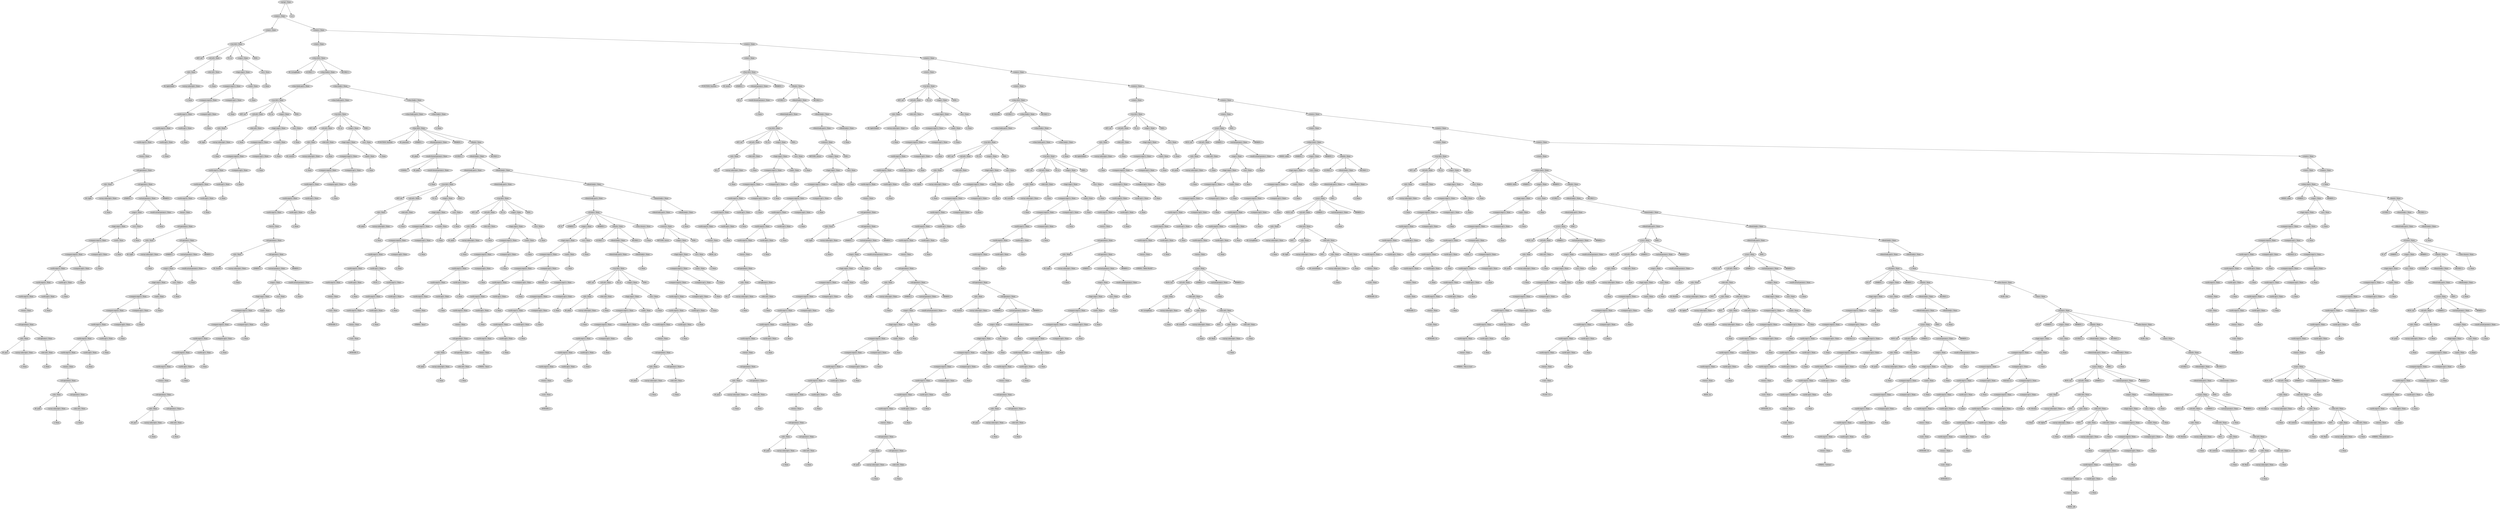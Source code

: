 digraph G {
	graph [ranksep=1.5 ratio=fill]
	node [style=filled]
	overlap=false
	3589923 [label="<prog>: None"]
	3589943 [label="<stmts>: None"]
	3589923 -> 3589943
	3589965 [label="<stmt>: None"]
	3589943 -> 3589965
	3589949 [label="<var-dcl>: None"]
	3589965 -> 3589949
	3589955 [label="SET: set"]
	3589949 -> 3589955
	3589963 [label="<id-ref>: None"]
	3589949 -> 3589963
	3589969 [label="<id>: None"]
	3589963 -> 3589969
	3589973 [label="ID: lightGlobal"]
	3589969 -> 3589973
	3589975 [label="<array-subscript>: None"]
	3589969 -> 3589975
	3589977 [label="λ: None"]
	3589975 -> 3589977
	3589971 [label="<dot-ref>: None"]
	3589963 -> 3589971
	3589979 [label="λ: None"]
	3589971 -> 3589979
	3589939 [label="TO: to"]
	3589949 -> 3589939
	3589945 [label="<expr>: None"]
	3589949 -> 3589945
	3589981 [label="<logic-expr>: None"]
	3589945 -> 3589981
	3589985 [label="<compare-expr1>: None"]
	3589981 -> 3589985
	3589989 [label="<compare-expr2>: None"]
	3589985 -> 3589989
	3589993 [label="<arith-expr1>: None"]
	3589989 -> 3589993
	3589997 [label="<arith-expr2>: None"]
	3589993 -> 3589997
	3590001 [label="<arith-expr3>: None"]
	3589997 -> 3590001
	3590005 [label="<term>: None"]
	3590001 -> 3590005
	3590007 [label="<id-operation>: None"]
	3590005 -> 3590007
	3590009 [label="<id>: None"]
	3590007 -> 3590009
	3590013 [label="ID: Light"]
	3590009 -> 3590013
	3590015 [label="<array-subscript>: None"]
	3590009 -> 3590015
	3590017 [label="λ: None"]
	3590015 -> 3590017
	3590011 [label="<id-operator>: None"]
	3590007 -> 3590011
	3590019 [label="LPAREN: ("]
	3590011 -> 3590019
	3590021 [label="<actual-params>: None"]
	3590011 -> 3590021
	3590025 [label="<expr>: None"]
	3590021 -> 3590025
	3590029 [label="<logic-expr>: None"]
	3590025 -> 3590029
	3590033 [label="<compare-expr1>: None"]
	3590029 -> 3590033
	3590037 [label="<compare-expr2>: None"]
	3590033 -> 3590037
	3590041 [label="<arith-expr1>: None"]
	3590037 -> 3590041
	3590045 [label="<arith-expr2>: None"]
	3590041 -> 3590045
	3590049 [label="<arith-expr3>: None"]
	3590045 -> 3590049
	3590053 [label="<term>: None"]
	3590049 -> 3590053
	3590055 [label="<id-operation>: None"]
	3590053 -> 3590055
	3590057 [label="<id>: None"]
	3590055 -> 3590057
	3590061 [label="ID: pin1"]
	3590057 -> 3590061
	3590063 [label="<array-subscript>: None"]
	3590057 -> 3590063
	3590065 [label="λ: None"]
	3590063 -> 3590065
	3590059 [label="<id-operator>: None"]
	3590055 -> 3590059
	3590067 [label="<dot-ref>: None"]
	3590059 -> 3590067
	3590069 [label="λ: None"]
	3590067 -> 3590069
	3590051 [label="<arith-op2>: None"]
	3590045 -> 3590051
	3590071 [label="λ: None"]
	3590051 -> 3590071
	3590047 [label="<arith-op1>: None"]
	3590041 -> 3590047
	3590073 [label="λ: None"]
	3590047 -> 3590073
	3590043 [label="<compare-op2>: None"]
	3590037 -> 3590043
	3590075 [label="λ: None"]
	3590043 -> 3590075
	3590039 [label="<compare-op1>: None"]
	3590033 -> 3590039
	3590077 [label="λ: None"]
	3590039 -> 3590077
	3590035 [label="<and>: None"]
	3590029 -> 3590035
	3590079 [label="λ: None"]
	3590035 -> 3590079
	3590031 [label="<or>: None"]
	3590025 -> 3590031
	3590081 [label="λ: None"]
	3590031 -> 3590081
	3590027 [label="<multi-actual-params>: None"]
	3590021 -> 3590027
	3590083 [label="λ: None"]
	3590027 -> 3590083
	3590023 [label="RPAREN: )"]
	3590011 -> 3590023
	3590003 [label="<arith-op2>: None"]
	3589997 -> 3590003
	3590085 [label="λ: None"]
	3590003 -> 3590085
	3589999 [label="<arith-op1>: None"]
	3589993 -> 3589999
	3590087 [label="λ: None"]
	3589999 -> 3590087
	3589995 [label="<compare-op2>: None"]
	3589989 -> 3589995
	3590089 [label="λ: None"]
	3589995 -> 3590089
	3589991 [label="<compare-op1>: None"]
	3589985 -> 3589991
	3590091 [label="λ: None"]
	3589991 -> 3590091
	3589987 [label="<and>: None"]
	3589981 -> 3589987
	3590093 [label="λ: None"]
	3589987 -> 3590093
	3589983 [label="<or>: None"]
	3589945 -> 3589983
	3590095 [label="λ: None"]
	3589983 -> 3590095
	3589961 [label="END: ;"]
	3589949 -> 3589961
	3589937 [label="<stmts>: None"]
	3589943 -> 3589937
	3590097 [label="<stmt>: None"]
	3589937 -> 3590097
	3590101 [label="<class-dcl>: None"]
	3590097 -> 3590101
	3590103 [label="ID: LivingRoom"]
	3590101 -> 3590103
	3590105 [label="LCURLY: {"]
	3590101 -> 3590105
	3590107 [label="<class-body>: None"]
	3590101 -> 3590107
	3590111 [label="<class-body-part>: None"]
	3590107 -> 3590111
	3590115 [label="<var-dcl>: None"]
	3590111 -> 3590115
	3590117 [label="SET: set"]
	3590115 -> 3590117
	3590119 [label="<id-ref>: None"]
	3590115 -> 3590119
	3590129 [label="<id>: None"]
	3590119 -> 3590129
	3590133 [label="ID: light"]
	3590129 -> 3590133
	3590135 [label="<array-subscript>: None"]
	3590129 -> 3590135
	3590137 [label="λ: None"]
	3590135 -> 3590137
	3590131 [label="<dot-ref>: None"]
	3590119 -> 3590131
	3590139 [label="λ: None"]
	3590131 -> 3590139
	3590121 [label="TO: to"]
	3590115 -> 3590121
	3590123 [label="<expr>: None"]
	3590115 -> 3590123
	3590141 [label="<logic-expr>: None"]
	3590123 -> 3590141
	3592451 [label="<compare-expr1>: None"]
	3590141 -> 3592451
	3592455 [label="<compare-expr2>: None"]
	3592451 -> 3592455
	3592459 [label="<arith-expr1>: None"]
	3592455 -> 3592459
	3592463 [label="<arith-expr2>: None"]
	3592459 -> 3592463
	3592467 [label="<arith-expr3>: None"]
	3592463 -> 3592467
	3592471 [label="<term>: None"]
	3592467 -> 3592471
	3592473 [label="<id-operation>: None"]
	3592471 -> 3592473
	3592475 [label="<id>: None"]
	3592473 -> 3592475
	3592479 [label="ID: Light"]
	3592475 -> 3592479
	3592481 [label="<array-subscript>: None"]
	3592475 -> 3592481
	3592483 [label="λ: None"]
	3592481 -> 3592483
	3592477 [label="<id-operator>: None"]
	3592473 -> 3592477
	3592485 [label="LPAREN: ("]
	3592477 -> 3592485
	3592487 [label="<actual-params>: None"]
	3592477 -> 3592487
	3592491 [label="<expr>: None"]
	3592487 -> 3592491
	3592495 [label="<logic-expr>: None"]
	3592491 -> 3592495
	3592499 [label="<compare-expr1>: None"]
	3592495 -> 3592499
	3592503 [label="<compare-expr2>: None"]
	3592499 -> 3592503
	3592507 [label="<arith-expr1>: None"]
	3592503 -> 3592507
	3592511 [label="<arith-expr2>: None"]
	3592507 -> 3592511
	3592515 [label="<arith-expr3>: None"]
	3592511 -> 3592515
	3592519 [label="<term>: None"]
	3592515 -> 3592519
	3592521 [label="<id-operation>: None"]
	3592519 -> 3592521
	3592523 [label="<id>: None"]
	3592521 -> 3592523
	3592527 [label="ID: pin6"]
	3592523 -> 3592527
	3592529 [label="<array-subscript>: None"]
	3592523 -> 3592529
	3592531 [label="λ: None"]
	3592529 -> 3592531
	3592525 [label="<id-operator>: None"]
	3592521 -> 3592525
	3592533 [label="<dot-ref>: None"]
	3592525 -> 3592533
	3592535 [label="λ: None"]
	3592533 -> 3592535
	3592517 [label="<arith-op2>: None"]
	3592511 -> 3592517
	3592537 [label="λ: None"]
	3592517 -> 3592537
	3592513 [label="<arith-op1>: None"]
	3592507 -> 3592513
	3592539 [label="λ: None"]
	3592513 -> 3592539
	3592509 [label="<compare-op2>: None"]
	3592503 -> 3592509
	3592541 [label="λ: None"]
	3592509 -> 3592541
	3592505 [label="<compare-op1>: None"]
	3592499 -> 3592505
	3592543 [label="λ: None"]
	3592505 -> 3592543
	3592501 [label="<and>: None"]
	3592495 -> 3592501
	3592545 [label="λ: None"]
	3592501 -> 3592545
	3592497 [label="<or>: None"]
	3592491 -> 3592497
	3592547 [label="λ: None"]
	3592497 -> 3592547
	3592493 [label="<multi-actual-params>: None"]
	3592487 -> 3592493
	3592549 [label="λ: None"]
	3592493 -> 3592549
	3592489 [label="RPAREN: )"]
	3592477 -> 3592489
	3592469 [label="<arith-op2>: None"]
	3592463 -> 3592469
	3592551 [label="λ: None"]
	3592469 -> 3592551
	3592465 [label="<arith-op1>: None"]
	3592459 -> 3592465
	3592553 [label="λ: None"]
	3592465 -> 3592553
	3592461 [label="<compare-op2>: None"]
	3592455 -> 3592461
	3592555 [label="λ: None"]
	3592461 -> 3592555
	3592457 [label="<compare-op1>: None"]
	3592451 -> 3592457
	3592557 [label="λ: None"]
	3592457 -> 3592557
	3592453 [label="<and>: None"]
	3590141 -> 3592453
	3592559 [label="λ: None"]
	3592453 -> 3592559
	3590143 [label="<or>: None"]
	3590123 -> 3590143
	3592561 [label="λ: None"]
	3590143 -> 3592561
	3590125 [label="END: ;"]
	3590115 -> 3590125
	3590113 [label="<class-body>: None"]
	3590107 -> 3590113
	3592563 [label="<class-body-part>: None"]
	3590113 -> 3592563
	3592567 [label="<var-dcl>: None"]
	3592563 -> 3592567
	3592569 [label="SET: set"]
	3592567 -> 3592569
	3592571 [label="<id-ref>: None"]
	3592567 -> 3592571
	3592581 [label="<id>: None"]
	3592571 -> 3592581
	3592585 [label="ID: switch1"]
	3592581 -> 3592585
	3592587 [label="<array-subscript>: None"]
	3592581 -> 3592587
	3592589 [label="λ: None"]
	3592587 -> 3592589
	3592583 [label="<dot-ref>: None"]
	3592571 -> 3592583
	3592591 [label="λ: None"]
	3592583 -> 3592591
	3592573 [label="TO: to"]
	3592567 -> 3592573
	3592575 [label="<expr>: None"]
	3592567 -> 3592575
	3592593 [label="<logic-expr>: None"]
	3592575 -> 3592593
	3592597 [label="<compare-expr1>: None"]
	3592593 -> 3592597
	3592601 [label="<compare-expr2>: None"]
	3592597 -> 3592601
	3592605 [label="<arith-expr1>: None"]
	3592601 -> 3592605
	3592609 [label="<arith-expr2>: None"]
	3592605 -> 3592609
	3592613 [label="<arith-expr3>: None"]
	3592609 -> 3592613
	3592617 [label="<term>: None"]
	3592613 -> 3592617
	3592619 [label="<id-operation>: None"]
	3592617 -> 3592619
	3592621 [label="<id>: None"]
	3592619 -> 3592621
	3592625 [label="ID: Switch"]
	3592621 -> 3592625
	3592627 [label="<array-subscript>: None"]
	3592621 -> 3592627
	3592629 [label="λ: None"]
	3592627 -> 3592629
	3592623 [label="<id-operator>: None"]
	3592619 -> 3592623
	3592631 [label="LPAREN: ("]
	3592623 -> 3592631
	3592633 [label="<actual-params>: None"]
	3592623 -> 3592633
	3592637 [label="<expr>: None"]
	3592633 -> 3592637
	3592641 [label="<logic-expr>: None"]
	3592637 -> 3592641
	3592645 [label="<compare-expr1>: None"]
	3592641 -> 3592645
	3592649 [label="<compare-expr2>: None"]
	3592645 -> 3592649
	3592653 [label="<arith-expr1>: None"]
	3592649 -> 3592653
	3592657 [label="<arith-expr2>: None"]
	3592653 -> 3592657
	3592661 [label="<arith-expr3>: None"]
	3592657 -> 3592661
	3592665 [label="<term>: None"]
	3592661 -> 3592665
	3592667 [label="<id-operation>: None"]
	3592665 -> 3592667
	3592669 [label="<id>: None"]
	3592667 -> 3592669
	3592673 [label="ID: pin7"]
	3592669 -> 3592673
	3592675 [label="<array-subscript>: None"]
	3592669 -> 3592675
	3592677 [label="λ: None"]
	3592675 -> 3592677
	3592671 [label="<id-operator>: None"]
	3592667 -> 3592671
	3592679 [label="<dot-ref>: None"]
	3592671 -> 3592679
	3592681 [label="λ: None"]
	3592679 -> 3592681
	3592663 [label="<arith-op2>: None"]
	3592657 -> 3592663
	3592683 [label="λ: None"]
	3592663 -> 3592683
	3592659 [label="<arith-op1>: None"]
	3592653 -> 3592659
	3592685 [label="λ: None"]
	3592659 -> 3592685
	3592655 [label="<compare-op2>: None"]
	3592649 -> 3592655
	3592687 [label="λ: None"]
	3592655 -> 3592687
	3592651 [label="<compare-op1>: None"]
	3592645 -> 3592651
	3592689 [label="λ: None"]
	3592651 -> 3592689
	3592647 [label="<and>: None"]
	3592641 -> 3592647
	3592691 [label="λ: None"]
	3592647 -> 3592691
	3592643 [label="<or>: None"]
	3592637 -> 3592643
	3592693 [label="λ: None"]
	3592643 -> 3592693
	3592639 [label="<multi-actual-params>: None"]
	3592633 -> 3592639
	3592695 [label="λ: None"]
	3592639 -> 3592695
	3592635 [label="RPAREN: )"]
	3592623 -> 3592635
	3592615 [label="<arith-op2>: None"]
	3592609 -> 3592615
	3592697 [label="λ: None"]
	3592615 -> 3592697
	3592611 [label="<arith-op1>: None"]
	3592605 -> 3592611
	3592699 [label="λ: None"]
	3592611 -> 3592699
	3592607 [label="<compare-op2>: None"]
	3592601 -> 3592607
	3592701 [label="λ: None"]
	3592607 -> 3592701
	3592603 [label="<compare-op1>: None"]
	3592597 -> 3592603
	3592703 [label="λ: None"]
	3592603 -> 3592703
	3592599 [label="<and>: None"]
	3592593 -> 3592599
	3594243 [label="λ: None"]
	3592599 -> 3594243
	3592595 [label="<or>: None"]
	3592575 -> 3592595
	3594245 [label="λ: None"]
	3592595 -> 3594245
	3592577 [label="END: ;"]
	3592567 -> 3592577
	3592565 [label="<class-body>: None"]
	3590113 -> 3592565
	3594247 [label="<class-body-part>: None"]
	3592565 -> 3594247
	3594251 [label="<func-dcl>: None"]
	3594247 -> 3594251
	3594253 [label="FUNCTION: function"]
	3594251 -> 3594253
	3594255 [label="ID: jenerator"]
	3594251 -> 3594255
	3594257 [label="LPAREN: ("]
	3594251 -> 3594257
	3594259 [label="<formal-params>: None"]
	3594251 -> 3594259
	3594267 [label="ID: jebat"]
	3594259 -> 3594267
	3594269 [label="<multi-formal-params>: None"]
	3594259 -> 3594269
	3594271 [label="COMMA: ,"]
	3594269 -> 3594271
	3594273 [label="ID: jabat"]
	3594269 -> 3594273
	3594275 [label="<multi-formal-params>: None"]
	3594269 -> 3594275
	3594277 [label="λ: None"]
	3594275 -> 3594277
	3594261 [label="RPAREN: )"]
	3594251 -> 3594261
	3594265 [label="<block>: None"]
	3594251 -> 3594265
	3594279 [label="LCURLY: {"]
	3594265 -> 3594279
	3594281 [label="<block-body>: None"]
	3594265 -> 3594281
	3594285 [label="<block-body-part>: None"]
	3594281 -> 3594285
	3594289 [label="<var-dcl>: None"]
	3594285 -> 3594289
	3594291 [label="SET: set"]
	3594289 -> 3594291
	3594293 [label="<id-ref>: None"]
	3594289 -> 3594293
	3594303 [label="<id>: None"]
	3594293 -> 3594303
	3594307 [label="ID: jebat"]
	3594303 -> 3594307
	3594309 [label="<array-subscript>: None"]
	3594303 -> 3594309
	3594311 [label="λ: None"]
	3594309 -> 3594311
	3594305 [label="<dot-ref>: None"]
	3594293 -> 3594305
	3594313 [label="λ: None"]
	3594305 -> 3594313
	3594295 [label="TO: to"]
	3594289 -> 3594295
	3594297 [label="<expr>: None"]
	3594289 -> 3594297
	3594315 [label="<logic-expr>: None"]
	3594297 -> 3594315
	3594319 [label="<compare-expr1>: None"]
	3594315 -> 3594319
	3594323 [label="<compare-expr2>: None"]
	3594319 -> 3594323
	3594327 [label="<arith-expr1>: None"]
	3594323 -> 3594327
	3594331 [label="<arith-expr2>: None"]
	3594327 -> 3594331
	3594335 [label="<arith-expr3>: None"]
	3594331 -> 3594335
	3594339 [label="<term>: None"]
	3594335 -> 3594339
	3594341 [label="<val>: None"]
	3594339 -> 3594341
	3594343 [label="INTEGER: 5"]
	3594341 -> 3594343
	3594337 [label="<arith-op2>: None"]
	3594331 -> 3594337
	3594345 [label="λ: None"]
	3594337 -> 3594345
	3594333 [label="<arith-op1>: None"]
	3594327 -> 3594333
	3594347 [label="PLUS: +"]
	3594333 -> 3594347
	3594349 [label="<arith-expr1>: None"]
	3594333 -> 3594349
	3594351 [label="<arith-expr2>: None"]
	3594349 -> 3594351
	3594355 [label="<arith-expr3>: None"]
	3594351 -> 3594355
	3594359 [label="<term>: None"]
	3594355 -> 3594359
	3594361 [label="<val>: None"]
	3594359 -> 3594361
	3594363 [label="INTEGER: 5"]
	3594361 -> 3594363
	3594357 [label="<arith-op2>: None"]
	3594351 -> 3594357
	3594365 [label="λ: None"]
	3594357 -> 3594365
	3594353 [label="<arith-op1>: None"]
	3594349 -> 3594353
	3594367 [label="λ: None"]
	3594353 -> 3594367
	3594329 [label="<compare-op2>: None"]
	3594323 -> 3594329
	3594369 [label="λ: None"]
	3594329 -> 3594369
	3594325 [label="<compare-op1>: None"]
	3594319 -> 3594325
	3594371 [label="λ: None"]
	3594325 -> 3594371
	3594321 [label="<and>: None"]
	3594315 -> 3594321
	3594373 [label="λ: None"]
	3594321 -> 3594373
	3594317 [label="<or>: None"]
	3594297 -> 3594317
	3594375 [label="λ: None"]
	3594317 -> 3594375
	3594299 [label="END: ;"]
	3594289 -> 3594299
	3594287 [label="<block-body>: None"]
	3594281 -> 3594287
	3594377 [label="<block-body-part>: None"]
	3594287 -> 3594377
	3594381 [label="<var-dcl>: None"]
	3594377 -> 3594381
	3594383 [label="SET: set"]
	3594381 -> 3594383
	3594385 [label="<id-ref>: None"]
	3594381 -> 3594385
	3594395 [label="<id>: None"]
	3594385 -> 3594395
	3594399 [label="ID: jabat"]
	3594395 -> 3594399
	3594401 [label="<array-subscript>: None"]
	3594395 -> 3594401
	3594403 [label="λ: None"]
	3594401 -> 3594403
	3594397 [label="<dot-ref>: None"]
	3594385 -> 3594397
	3594405 [label="λ: None"]
	3594397 -> 3594405
	3594387 [label="TO: to"]
	3594381 -> 3594387
	3594389 [label="<expr>: None"]
	3594381 -> 3594389
	3594407 [label="<logic-expr>: None"]
	3594389 -> 3594407
	3594411 [label="<compare-expr1>: None"]
	3594407 -> 3594411
	3594415 [label="<compare-expr2>: None"]
	3594411 -> 3594415
	3594419 [label="<arith-expr1>: None"]
	3594415 -> 3594419
	3594423 [label="<arith-expr2>: None"]
	3594419 -> 3594423
	3594427 [label="<arith-expr3>: None"]
	3594423 -> 3594427
	3594431 [label="<term>: None"]
	3594427 -> 3594431
	3594433 [label="STRING: \"Anus\""]
	3594431 -> 3594433
	3594429 [label="<arith-op2>: None"]
	3594423 -> 3594429
	3594435 [label="λ: None"]
	3594429 -> 3594435
	3594425 [label="<arith-op1>: None"]
	3594419 -> 3594425
	3594437 [label="λ: None"]
	3594425 -> 3594437
	3594421 [label="<compare-op2>: None"]
	3594415 -> 3594421
	3594439 [label="λ: None"]
	3594421 -> 3594439
	3594417 [label="<compare-op1>: None"]
	3594411 -> 3594417
	3594441 [label="λ: None"]
	3594417 -> 3594441
	3594413 [label="<and>: None"]
	3594407 -> 3594413
	3594443 [label="λ: None"]
	3594413 -> 3594443
	3594409 [label="<or>: None"]
	3594389 -> 3594409
	3594445 [label="λ: None"]
	3594409 -> 3594445
	3594391 [label="END: ;"]
	3594381 -> 3594391
	3594379 [label="<block-body>: None"]
	3594287 -> 3594379
	3594447 [label="<block-body-part>: None"]
	3594379 -> 3594447
	3594451 [label="<if-stmt>: None"]
	3594447 -> 3594451
	3594453 [label="IF: if"]
	3594451 -> 3594453
	3594455 [label="LPAREN: ("]
	3594451 -> 3594455
	3594457 [label="<expr>: None"]
	3594451 -> 3594457
	3594467 [label="<logic-expr>: None"]
	3594457 -> 3594467
	3594471 [label="<compare-expr1>: None"]
	3594467 -> 3594471
	3594475 [label="<compare-expr2>: None"]
	3594471 -> 3594475
	3594479 [label="<arith-expr1>: None"]
	3594475 -> 3594479
	3594483 [label="<arith-expr2>: None"]
	3594479 -> 3594483
	3594487 [label="<arith-expr3>: None"]
	3594483 -> 3594487
	3594491 [label="<term>: None"]
	3594487 -> 3594491
	3594493 [label="<id-operation>: None"]
	3594491 -> 3594493
	3594495 [label="<id>: None"]
	3594493 -> 3594495
	3595269 [label="ID: jabat"]
	3594495 -> 3595269
	3595271 [label="<array-subscript>: None"]
	3594495 -> 3595271
	3595273 [label="λ: None"]
	3595271 -> 3595273
	3595267 [label="<id-operator>: None"]
	3594493 -> 3595267
	3595275 [label="<dot-ref>: None"]
	3595267 -> 3595275
	3595277 [label="λ: None"]
	3595275 -> 3595277
	3594489 [label="<arith-op2>: None"]
	3594483 -> 3594489
	3595279 [label="λ: None"]
	3594489 -> 3595279
	3594485 [label="<arith-op1>: None"]
	3594479 -> 3594485
	3595281 [label="λ: None"]
	3594485 -> 3595281
	3594481 [label="<compare-op2>: None"]
	3594475 -> 3594481
	3595283 [label="λ: None"]
	3594481 -> 3595283
	3594477 [label="<compare-op1>: None"]
	3594471 -> 3594477
	3595285 [label="EQUALS: is"]
	3594477 -> 3595285
	3595287 [label="<compare-expr1>: None"]
	3594477 -> 3595287
	3595289 [label="<compare-expr2>: None"]
	3595287 -> 3595289
	3595293 [label="<arith-expr1>: None"]
	3595289 -> 3595293
	3595297 [label="<arith-expr2>: None"]
	3595293 -> 3595297
	3595301 [label="<arith-expr3>: None"]
	3595297 -> 3595301
	3595305 [label="<term>: None"]
	3595301 -> 3595305
	3595307 [label="STRING: \"Anus\""]
	3595305 -> 3595307
	3595303 [label="<arith-op2>: None"]
	3595297 -> 3595303
	3595309 [label="λ: None"]
	3595303 -> 3595309
	3595299 [label="<arith-op1>: None"]
	3595293 -> 3595299
	3595311 [label="λ: None"]
	3595299 -> 3595311
	3595295 [label="<compare-op2>: None"]
	3595289 -> 3595295
	3595313 [label="λ: None"]
	3595295 -> 3595313
	3595291 [label="<compare-op1>: None"]
	3595287 -> 3595291
	3595315 [label="λ: None"]
	3595291 -> 3595315
	3594473 [label="<and>: None"]
	3594467 -> 3594473
	3595317 [label="λ: None"]
	3594473 -> 3595317
	3594469 [label="<or>: None"]
	3594457 -> 3594469
	3595319 [label="λ: None"]
	3594469 -> 3595319
	3594459 [label="RPAREN: )"]
	3594451 -> 3594459
	3594461 [label="<block>: None"]
	3594451 -> 3594461
	3595321 [label="LCURLY: {"]
	3594461 -> 3595321
	3595323 [label="<block-body>: None"]
	3594461 -> 3595323
	3595327 [label="<block-body-part>: None"]
	3595323 -> 3595327
	3595331 [label="<var-dcl>: None"]
	3595327 -> 3595331
	3595333 [label="SET: set"]
	3595331 -> 3595333
	3595335 [label="<id-ref>: None"]
	3595331 -> 3595335
	3595345 [label="<id>: None"]
	3595335 -> 3595345
	3595349 [label="ID: jebat"]
	3595345 -> 3595349
	3595351 [label="<array-subscript>: None"]
	3595345 -> 3595351
	3595353 [label="λ: None"]
	3595351 -> 3595353
	3595347 [label="<dot-ref>: None"]
	3595335 -> 3595347
	3595355 [label="λ: None"]
	3595347 -> 3595355
	3595337 [label="TO: to"]
	3595331 -> 3595337
	3595339 [label="<expr>: None"]
	3595331 -> 3595339
	3595357 [label="<logic-expr>: None"]
	3595339 -> 3595357
	3595361 [label="<compare-expr1>: None"]
	3595357 -> 3595361
	3595365 [label="<compare-expr2>: None"]
	3595361 -> 3595365
	3595369 [label="<arith-expr1>: None"]
	3595365 -> 3595369
	3595373 [label="<arith-expr2>: None"]
	3595369 -> 3595373
	3595377 [label="<arith-expr3>: None"]
	3595373 -> 3595377
	3595381 [label="<term>: None"]
	3595377 -> 3595381
	3595383 [label="<val>: None"]
	3595381 -> 3595383
	3595385 [label="INTEGER: 2"]
	3595383 -> 3595385
	3595379 [label="<arith-op2>: None"]
	3595373 -> 3595379
	3595387 [label="λ: None"]
	3595379 -> 3595387
	3595375 [label="<arith-op1>: None"]
	3595369 -> 3595375
	3595389 [label="λ: None"]
	3595375 -> 3595389
	3595371 [label="<compare-op2>: None"]
	3595365 -> 3595371
	3595391 [label="λ: None"]
	3595371 -> 3595391
	3595367 [label="<compare-op1>: None"]
	3595361 -> 3595367
	3595393 [label="λ: None"]
	3595367 -> 3595393
	3595363 [label="<and>: None"]
	3595357 -> 3595363
	3595395 [label="λ: None"]
	3595363 -> 3595395
	3595359 [label="<or>: None"]
	3595339 -> 3595359
	3595397 [label="λ: None"]
	3595359 -> 3595397
	3595341 [label="END: ;"]
	3595331 -> 3595341
	3595329 [label="<block-body>: None"]
	3595323 -> 3595329
	3595399 [label="λ: None"]
	3595329 -> 3595399
	3595325 [label="RCURLY: }"]
	3594461 -> 3595325
	3594465 [label="<else-clause>: None"]
	3594451 -> 3594465
	3595401 [label="λ: None"]
	3594465 -> 3595401
	3594449 [label="<block-body>: None"]
	3594379 -> 3594449
	3595403 [label="<block-body-part>: None"]
	3594449 -> 3595403
	3595407 [label="<return>: None"]
	3595403 -> 3595407
	3595409 [label="RETURN: return"]
	3595407 -> 3595409
	3595411 [label="<expr>: None"]
	3595407 -> 3595411
	3595415 [label="<logic-expr>: None"]
	3595411 -> 3595415
	3595419 [label="<compare-expr1>: None"]
	3595415 -> 3595419
	3595423 [label="<compare-expr2>: None"]
	3595419 -> 3595423
	3595427 [label="<arith-expr1>: None"]
	3595423 -> 3595427
	3595431 [label="<arith-expr2>: None"]
	3595427 -> 3595431
	3595435 [label="<arith-expr3>: None"]
	3595431 -> 3595435
	3595439 [label="<term>: None"]
	3595435 -> 3595439
	3595441 [label="<id-operation>: None"]
	3595439 -> 3595441
	3595443 [label="<id>: None"]
	3595441 -> 3595443
	3595447 [label="ID: jebat"]
	3595443 -> 3595447
	3595449 [label="<array-subscript>: None"]
	3595443 -> 3595449
	3595451 [label="λ: None"]
	3595449 -> 3595451
	3595445 [label="<id-operator>: None"]
	3595441 -> 3595445
	3595453 [label="<dot-ref>: None"]
	3595445 -> 3595453
	3595455 [label="λ: None"]
	3595453 -> 3595455
	3595437 [label="<arith-op2>: None"]
	3595431 -> 3595437
	3595457 [label="λ: None"]
	3595437 -> 3595457
	3595433 [label="<arith-op1>: None"]
	3595427 -> 3595433
	3595459 [label="λ: None"]
	3595433 -> 3595459
	3595429 [label="<compare-op2>: None"]
	3595423 -> 3595429
	3595461 [label="λ: None"]
	3595429 -> 3595461
	3595425 [label="<compare-op1>: None"]
	3595419 -> 3595425
	3595463 [label="λ: None"]
	3595425 -> 3595463
	3595421 [label="<and>: None"]
	3595415 -> 3595421
	3595465 [label="λ: None"]
	3595421 -> 3595465
	3595417 [label="<or>: None"]
	3595411 -> 3595417
	3595467 [label="λ: None"]
	3595417 -> 3595467
	3595413 [label="END: ;"]
	3595407 -> 3595413
	3595405 [label="<block-body>: None"]
	3594449 -> 3595405
	3595469 [label="λ: None"]
	3595405 -> 3595469
	3594283 [label="RCURLY: }"]
	3594265 -> 3594283
	3594249 [label="<class-body>: None"]
	3592565 -> 3594249
	3595471 [label="λ: None"]
	3594249 -> 3595471
	3590109 [label="RCURLY: }"]
	3590101 -> 3590109
	3590099 [label="<stmts>: None"]
	3589937 -> 3590099
	3595473 [label="<stmt>: None"]
	3590099 -> 3595473
	3595477 [label="<func-dcl>: None"]
	3595473 -> 3595477
	3595479 [label="FUNCTION: function"]
	3595477 -> 3595479
	3595481 [label="ID: tester"]
	3595477 -> 3595481
	3595483 [label="LPAREN: ("]
	3595477 -> 3595483
	3595485 [label="<formal-params>: None"]
	3595477 -> 3595485
	3595493 [label="ID: y"]
	3595485 -> 3595493
	3595495 [label="<multi-formal-params>: None"]
	3595485 -> 3595495
	3595497 [label="λ: None"]
	3595495 -> 3595497
	3595487 [label="RPAREN: )"]
	3595477 -> 3595487
	3595491 [label="<block>: None"]
	3595477 -> 3595491
	3595499 [label="LCURLY: {"]
	3595491 -> 3595499
	3595501 [label="<block-body>: None"]
	3595491 -> 3595501
	3595505 [label="<block-body-part>: None"]
	3595501 -> 3595505
	3595509 [label="<var-dcl>: None"]
	3595505 -> 3595509
	3595511 [label="SET: set"]
	3595509 -> 3595511
	3595513 [label="<id-ref>: None"]
	3595509 -> 3595513
	3596805 [label="<id>: None"]
	3595513 -> 3596805
	3596809 [label="ID: y"]
	3596805 -> 3596809
	3596811 [label="<array-subscript>: None"]
	3596805 -> 3596811
	3596813 [label="λ: None"]
	3596811 -> 3596813
	3596807 [label="<dot-ref>: None"]
	3595513 -> 3596807
	3596815 [label="λ: None"]
	3596807 -> 3596815
	3595515 [label="TO: to"]
	3595509 -> 3595515
	3595517 [label="<expr>: None"]
	3595509 -> 3595517
	3596817 [label="<logic-expr>: None"]
	3595517 -> 3596817
	3596821 [label="<compare-expr1>: None"]
	3596817 -> 3596821
	3596825 [label="<compare-expr2>: None"]
	3596821 -> 3596825
	3596829 [label="<arith-expr1>: None"]
	3596825 -> 3596829
	3596833 [label="<arith-expr2>: None"]
	3596829 -> 3596833
	3596837 [label="<arith-expr3>: None"]
	3596833 -> 3596837
	3596841 [label="<term>: None"]
	3596837 -> 3596841
	3596843 [label="BOOL: on"]
	3596841 -> 3596843
	3596839 [label="<arith-op2>: None"]
	3596833 -> 3596839
	3596845 [label="λ: None"]
	3596839 -> 3596845
	3596835 [label="<arith-op1>: None"]
	3596829 -> 3596835
	3596847 [label="λ: None"]
	3596835 -> 3596847
	3596831 [label="<compare-op2>: None"]
	3596825 -> 3596831
	3596849 [label="λ: None"]
	3596831 -> 3596849
	3596827 [label="<compare-op1>: None"]
	3596821 -> 3596827
	3596851 [label="λ: None"]
	3596827 -> 3596851
	3596823 [label="<and>: None"]
	3596817 -> 3596823
	3596853 [label="λ: None"]
	3596823 -> 3596853
	3596819 [label="<or>: None"]
	3595517 -> 3596819
	3596855 [label="λ: None"]
	3596819 -> 3596855
	3595519 [label="END: ;"]
	3595509 -> 3595519
	3595507 [label="<block-body>: None"]
	3595501 -> 3595507
	3596857 [label="<block-body-part>: None"]
	3595507 -> 3596857
	3596861 [label="<return>: None"]
	3596857 -> 3596861
	3596863 [label="RETURN: return"]
	3596861 -> 3596863
	3596865 [label="<expr>: None"]
	3596861 -> 3596865
	3596869 [label="<logic-expr>: None"]
	3596865 -> 3596869
	3596873 [label="<compare-expr1>: None"]
	3596869 -> 3596873
	3596877 [label="<compare-expr2>: None"]
	3596873 -> 3596877
	3596881 [label="<arith-expr1>: None"]
	3596877 -> 3596881
	3596885 [label="<arith-expr2>: None"]
	3596881 -> 3596885
	3596889 [label="<arith-expr3>: None"]
	3596885 -> 3596889
	3596893 [label="<term>: None"]
	3596889 -> 3596893
	3596895 [label="<id-operation>: None"]
	3596893 -> 3596895
	3596897 [label="<id>: None"]
	3596895 -> 3596897
	3596901 [label="ID: y"]
	3596897 -> 3596901
	3596903 [label="<array-subscript>: None"]
	3596897 -> 3596903
	3596905 [label="λ: None"]
	3596903 -> 3596905
	3596899 [label="<id-operator>: None"]
	3596895 -> 3596899
	3596907 [label="<dot-ref>: None"]
	3596899 -> 3596907
	3596909 [label="λ: None"]
	3596907 -> 3596909
	3596891 [label="<arith-op2>: None"]
	3596885 -> 3596891
	3596911 [label="λ: None"]
	3596891 -> 3596911
	3596887 [label="<arith-op1>: None"]
	3596881 -> 3596887
	3596913 [label="λ: None"]
	3596887 -> 3596913
	3596883 [label="<compare-op2>: None"]
	3596877 -> 3596883
	3596915 [label="λ: None"]
	3596883 -> 3596915
	3596879 [label="<compare-op1>: None"]
	3596873 -> 3596879
	3596917 [label="λ: None"]
	3596879 -> 3596917
	3596875 [label="<and>: None"]
	3596869 -> 3596875
	3596919 [label="λ: None"]
	3596875 -> 3596919
	3596871 [label="<or>: None"]
	3596865 -> 3596871
	3596921 [label="λ: None"]
	3596871 -> 3596921
	3596867 [label="END: ;"]
	3596861 -> 3596867
	3596859 [label="<block-body>: None"]
	3595507 -> 3596859
	3596923 [label="λ: None"]
	3596859 -> 3596923
	3595503 [label="RCURLY: }"]
	3595491 -> 3595503
	3595475 [label="<stmts>: None"]
	3590099 -> 3595475
	3596925 [label="<stmt>: None"]
	3595475 -> 3596925
	3596929 [label="<var-dcl>: None"]
	3596925 -> 3596929
	3596931 [label="SET: set"]
	3596929 -> 3596931
	3596933 [label="<id-ref>: None"]
	3596929 -> 3596933
	3596943 [label="<id>: None"]
	3596933 -> 3596943
	3596947 [label="ID: lightGlobal2"]
	3596943 -> 3596947
	3596949 [label="<array-subscript>: None"]
	3596943 -> 3596949
	3596951 [label="λ: None"]
	3596949 -> 3596951
	3596945 [label="<dot-ref>: None"]
	3596933 -> 3596945
	3596953 [label="λ: None"]
	3596945 -> 3596953
	3596935 [label="TO: to"]
	3596929 -> 3596935
	3596937 [label="<expr>: None"]
	3596929 -> 3596937
	3596955 [label="<logic-expr>: None"]
	3596937 -> 3596955
	3596959 [label="<compare-expr1>: None"]
	3596955 -> 3596959
	3596963 [label="<compare-expr2>: None"]
	3596959 -> 3596963
	3596967 [label="<arith-expr1>: None"]
	3596963 -> 3596967
	3596971 [label="<arith-expr2>: None"]
	3596967 -> 3596971
	3596975 [label="<arith-expr3>: None"]
	3596971 -> 3596975
	3596979 [label="<term>: None"]
	3596975 -> 3596979
	3596981 [label="<id-operation>: None"]
	3596979 -> 3596981
	3596983 [label="<id>: None"]
	3596981 -> 3596983
	3596987 [label="ID: Light"]
	3596983 -> 3596987
	3596989 [label="<array-subscript>: None"]
	3596983 -> 3596989
	3596991 [label="λ: None"]
	3596989 -> 3596991
	3596985 [label="<id-operator>: None"]
	3596981 -> 3596985
	3596993 [label="LPAREN: ("]
	3596985 -> 3596993
	3596995 [label="<actual-params>: None"]
	3596985 -> 3596995
	3596999 [label="<expr>: None"]
	3596995 -> 3596999
	3597003 [label="<logic-expr>: None"]
	3596999 -> 3597003
	3597007 [label="<compare-expr1>: None"]
	3597003 -> 3597007
	3597011 [label="<compare-expr2>: None"]
	3597007 -> 3597011
	3597015 [label="<arith-expr1>: None"]
	3597011 -> 3597015
	3597019 [label="<arith-expr2>: None"]
	3597015 -> 3597019
	3597023 [label="<arith-expr3>: None"]
	3597019 -> 3597023
	3597027 [label="<term>: None"]
	3597023 -> 3597027
	3597029 [label="<id-operation>: None"]
	3597027 -> 3597029
	3597031 [label="<id>: None"]
	3597029 -> 3597031
	3597035 [label="ID: pin2"]
	3597031 -> 3597035
	3597037 [label="<array-subscript>: None"]
	3597031 -> 3597037
	3597039 [label="λ: None"]
	3597037 -> 3597039
	3597033 [label="<id-operator>: None"]
	3597029 -> 3597033
	3597041 [label="<dot-ref>: None"]
	3597033 -> 3597041
	3597043 [label="λ: None"]
	3597041 -> 3597043
	3597025 [label="<arith-op2>: None"]
	3597019 -> 3597025
	3597045 [label="λ: None"]
	3597025 -> 3597045
	3597021 [label="<arith-op1>: None"]
	3597015 -> 3597021
	3597047 [label="λ: None"]
	3597021 -> 3597047
	3597017 [label="<compare-op2>: None"]
	3597011 -> 3597017
	3597049 [label="λ: None"]
	3597017 -> 3597049
	3597013 [label="<compare-op1>: None"]
	3597007 -> 3597013
	3597051 [label="λ: None"]
	3597013 -> 3597051
	3597009 [label="<and>: None"]
	3597003 -> 3597009
	3597053 [label="λ: None"]
	3597009 -> 3597053
	3597005 [label="<or>: None"]
	3596999 -> 3597005
	3597055 [label="λ: None"]
	3597005 -> 3597055
	3597001 [label="<multi-actual-params>: None"]
	3596995 -> 3597001
	3597827 [label="λ: None"]
	3597001 -> 3597827
	3596997 [label="RPAREN: )"]
	3596985 -> 3596997
	3596977 [label="<arith-op2>: None"]
	3596971 -> 3596977
	3597829 [label="λ: None"]
	3596977 -> 3597829
	3596973 [label="<arith-op1>: None"]
	3596967 -> 3596973
	3597831 [label="λ: None"]
	3596973 -> 3597831
	3596969 [label="<compare-op2>: None"]
	3596963 -> 3596969
	3597833 [label="λ: None"]
	3596969 -> 3597833
	3596965 [label="<compare-op1>: None"]
	3596959 -> 3596965
	3597835 [label="λ: None"]
	3596965 -> 3597835
	3596961 [label="<and>: None"]
	3596955 -> 3596961
	3597837 [label="λ: None"]
	3596961 -> 3597837
	3596957 [label="<or>: None"]
	3596937 -> 3596957
	3597839 [label="λ: None"]
	3596957 -> 3597839
	3596939 [label="END: ;"]
	3596929 -> 3596939
	3596927 [label="<stmts>: None"]
	3595475 -> 3596927
	3597841 [label="<stmt>: None"]
	3596927 -> 3597841
	3597845 [label="<class-dcl>: None"]
	3597841 -> 3597845
	3597847 [label="ID: Kitchen"]
	3597845 -> 3597847
	3597849 [label="LCURLY: {"]
	3597845 -> 3597849
	3597851 [label="<class-body>: None"]
	3597845 -> 3597851
	3597855 [label="<class-body-part>: None"]
	3597851 -> 3597855
	3597859 [label="<var-dcl>: None"]
	3597855 -> 3597859
	3597861 [label="SET: set"]
	3597859 -> 3597861
	3597863 [label="<id-ref>: None"]
	3597859 -> 3597863
	3597873 [label="<id>: None"]
	3597863 -> 3597873
	3597877 [label="ID: light2"]
	3597873 -> 3597877
	3597879 [label="<array-subscript>: None"]
	3597873 -> 3597879
	3597881 [label="λ: None"]
	3597879 -> 3597881
	3597875 [label="<dot-ref>: None"]
	3597863 -> 3597875
	3597883 [label="λ: None"]
	3597875 -> 3597883
	3597865 [label="TO: to"]
	3597859 -> 3597865
	3597867 [label="<expr>: None"]
	3597859 -> 3597867
	3597885 [label="<logic-expr>: None"]
	3597867 -> 3597885
	3597889 [label="<compare-expr1>: None"]
	3597885 -> 3597889
	3597893 [label="<compare-expr2>: None"]
	3597889 -> 3597893
	3597897 [label="<arith-expr1>: None"]
	3597893 -> 3597897
	3597901 [label="<arith-expr2>: None"]
	3597897 -> 3597901
	3597905 [label="<arith-expr3>: None"]
	3597901 -> 3597905
	3597909 [label="<term>: None"]
	3597905 -> 3597909
	3597911 [label="<id-operation>: None"]
	3597909 -> 3597911
	3597913 [label="<id>: None"]
	3597911 -> 3597913
	3597917 [label="ID: Light"]
	3597913 -> 3597917
	3597919 [label="<array-subscript>: None"]
	3597913 -> 3597919
	3597921 [label="λ: None"]
	3597919 -> 3597921
	3597915 [label="<id-operator>: None"]
	3597911 -> 3597915
	3597923 [label="LPAREN: ("]
	3597915 -> 3597923
	3597925 [label="<actual-params>: None"]
	3597915 -> 3597925
	3597929 [label="<expr>: None"]
	3597925 -> 3597929
	3597933 [label="<logic-expr>: None"]
	3597929 -> 3597933
	3597937 [label="<compare-expr1>: None"]
	3597933 -> 3597937
	3597941 [label="<compare-expr2>: None"]
	3597937 -> 3597941
	3597945 [label="<arith-expr1>: None"]
	3597941 -> 3597945
	3597949 [label="<arith-expr2>: None"]
	3597945 -> 3597949
	3597953 [label="<arith-expr3>: None"]
	3597949 -> 3597953
	3597957 [label="<term>: None"]
	3597953 -> 3597957
	3597959 [label="<id-operation>: None"]
	3597957 -> 3597959
	3597961 [label="<id>: None"]
	3597959 -> 3597961
	3597965 [label="ID: pin8"]
	3597961 -> 3597965
	3597967 [label="<array-subscript>: None"]
	3597961 -> 3597967
	3597969 [label="λ: None"]
	3597967 -> 3597969
	3597963 [label="<id-operator>: None"]
	3597959 -> 3597963
	3597971 [label="<dot-ref>: None"]
	3597963 -> 3597971
	3597973 [label="λ: None"]
	3597971 -> 3597973
	3597955 [label="<arith-op2>: None"]
	3597949 -> 3597955
	3597975 [label="λ: None"]
	3597955 -> 3597975
	3597951 [label="<arith-op1>: None"]
	3597945 -> 3597951
	3597977 [label="λ: None"]
	3597951 -> 3597977
	3597947 [label="<compare-op2>: None"]
	3597941 -> 3597947
	3597979 [label="λ: None"]
	3597947 -> 3597979
	3597943 [label="<compare-op1>: None"]
	3597937 -> 3597943
	3597981 [label="λ: None"]
	3597943 -> 3597981
	3597939 [label="<and>: None"]
	3597933 -> 3597939
	3597983 [label="λ: None"]
	3597939 -> 3597983
	3597935 [label="<or>: None"]
	3597929 -> 3597935
	3597985 [label="λ: None"]
	3597935 -> 3597985
	3597931 [label="<multi-actual-params>: None"]
	3597925 -> 3597931
	3597987 [label="λ: None"]
	3597931 -> 3597987
	3597927 [label="RPAREN: )"]
	3597915 -> 3597927
	3597907 [label="<arith-op2>: None"]
	3597901 -> 3597907
	3597989 [label="λ: None"]
	3597907 -> 3597989
	3597903 [label="<arith-op1>: None"]
	3597897 -> 3597903
	3597991 [label="λ: None"]
	3597903 -> 3597991
	3597899 [label="<compare-op2>: None"]
	3597893 -> 3597899
	3597993 [label="λ: None"]
	3597899 -> 3597993
	3597895 [label="<compare-op1>: None"]
	3597889 -> 3597895
	3597995 [label="λ: None"]
	3597895 -> 3597995
	3597891 [label="<and>: None"]
	3597885 -> 3597891
	3597997 [label="λ: None"]
	3597891 -> 3597997
	3597887 [label="<or>: None"]
	3597867 -> 3597887
	3597999 [label="λ: None"]
	3597887 -> 3597999
	3597869 [label="END: ;"]
	3597859 -> 3597869
	3597857 [label="<class-body>: None"]
	3597851 -> 3597857
	3598001 [label="<class-body-part>: None"]
	3597857 -> 3598001
	3598005 [label="<var-dcl>: None"]
	3598001 -> 3598005
	3598007 [label="SET: set"]
	3598005 -> 3598007
	3598009 [label="<id-ref>: None"]
	3598005 -> 3598009
	3598019 [label="<id>: None"]
	3598009 -> 3598019
	3598023 [label="ID: switch2"]
	3598019 -> 3598023
	3598025 [label="<array-subscript>: None"]
	3598019 -> 3598025
	3598027 [label="λ: None"]
	3598025 -> 3598027
	3598021 [label="<dot-ref>: None"]
	3598009 -> 3598021
	3598029 [label="λ: None"]
	3598021 -> 3598029
	3598011 [label="TO: to"]
	3598005 -> 3598011
	3598013 [label="<expr>: None"]
	3598005 -> 3598013
	3598031 [label="<logic-expr>: None"]
	3598013 -> 3598031
	3598035 [label="<compare-expr1>: None"]
	3598031 -> 3598035
	3598039 [label="<compare-expr2>: None"]
	3598035 -> 3598039
	3598043 [label="<arith-expr1>: None"]
	3598039 -> 3598043
	3598047 [label="<arith-expr2>: None"]
	3598043 -> 3598047
	3598051 [label="<arith-expr3>: None"]
	3598047 -> 3598051
	3598055 [label="<term>: None"]
	3598051 -> 3598055
	3598057 [label="<id-operation>: None"]
	3598055 -> 3598057
	3598059 [label="<id>: None"]
	3598057 -> 3598059
	3598063 [label="ID: Switch"]
	3598059 -> 3598063
	3598065 [label="<array-subscript>: None"]
	3598059 -> 3598065
	3598067 [label="λ: None"]
	3598065 -> 3598067
	3598061 [label="<id-operator>: None"]
	3598057 -> 3598061
	3598069 [label="LPAREN: ("]
	3598061 -> 3598069
	3598071 [label="<actual-params>: None"]
	3598061 -> 3598071
	3598075 [label="<expr>: None"]
	3598071 -> 3598075
	3598079 [label="<logic-expr>: None"]
	3598075 -> 3598079
	3599621 [label="<compare-expr1>: None"]
	3598079 -> 3599621
	3599625 [label="<compare-expr2>: None"]
	3599621 -> 3599625
	3599629 [label="<arith-expr1>: None"]
	3599625 -> 3599629
	3599633 [label="<arith-expr2>: None"]
	3599629 -> 3599633
	3599637 [label="<arith-expr3>: None"]
	3599633 -> 3599637
	3599641 [label="<term>: None"]
	3599637 -> 3599641
	3599643 [label="<id-operation>: None"]
	3599641 -> 3599643
	3599645 [label="<id>: None"]
	3599643 -> 3599645
	3599649 [label="ID: pin9"]
	3599645 -> 3599649
	3599651 [label="<array-subscript>: None"]
	3599645 -> 3599651
	3599653 [label="λ: None"]
	3599651 -> 3599653
	3599647 [label="<id-operator>: None"]
	3599643 -> 3599647
	3599655 [label="<dot-ref>: None"]
	3599647 -> 3599655
	3599657 [label="λ: None"]
	3599655 -> 3599657
	3599639 [label="<arith-op2>: None"]
	3599633 -> 3599639
	3599659 [label="λ: None"]
	3599639 -> 3599659
	3599635 [label="<arith-op1>: None"]
	3599629 -> 3599635
	3599661 [label="λ: None"]
	3599635 -> 3599661
	3599631 [label="<compare-op2>: None"]
	3599625 -> 3599631
	3599663 [label="λ: None"]
	3599631 -> 3599663
	3599627 [label="<compare-op1>: None"]
	3599621 -> 3599627
	3599665 [label="λ: None"]
	3599627 -> 3599665
	3599623 [label="<and>: None"]
	3598079 -> 3599623
	3599667 [label="λ: None"]
	3599623 -> 3599667
	3599619 [label="<or>: None"]
	3598075 -> 3599619
	3599669 [label="λ: None"]
	3599619 -> 3599669
	3598077 [label="<multi-actual-params>: None"]
	3598071 -> 3598077
	3599671 [label="λ: None"]
	3598077 -> 3599671
	3598073 [label="RPAREN: )"]
	3598061 -> 3598073
	3598053 [label="<arith-op2>: None"]
	3598047 -> 3598053
	3599673 [label="λ: None"]
	3598053 -> 3599673
	3598049 [label="<arith-op1>: None"]
	3598043 -> 3598049
	3599675 [label="λ: None"]
	3598049 -> 3599675
	3598045 [label="<compare-op2>: None"]
	3598039 -> 3598045
	3599677 [label="λ: None"]
	3598045 -> 3599677
	3598041 [label="<compare-op1>: None"]
	3598035 -> 3598041
	3599679 [label="λ: None"]
	3598041 -> 3599679
	3598037 [label="<and>: None"]
	3598031 -> 3598037
	3599681 [label="λ: None"]
	3598037 -> 3599681
	3598033 [label="<or>: None"]
	3598013 -> 3598033
	3599683 [label="λ: None"]
	3598033 -> 3599683
	3598015 [label="END: ;"]
	3598005 -> 3598015
	3598003 [label="<class-body>: None"]
	3597857 -> 3598003
	3599685 [label="λ: None"]
	3598003 -> 3599685
	3597853 [label="RCURLY: }"]
	3597845 -> 3597853
	3597843 [label="<stmts>: None"]
	3596927 -> 3597843
	3599687 [label="<stmt>: None"]
	3597843 -> 3599687
	3599691 [label="<var-dcl>: None"]
	3599687 -> 3599691
	3599693 [label="SET: set"]
	3599691 -> 3599693
	3599695 [label="<id-ref>: None"]
	3599691 -> 3599695
	3599705 [label="<id>: None"]
	3599695 -> 3599705
	3599709 [label="ID: lightGlobal3"]
	3599705 -> 3599709
	3599711 [label="<array-subscript>: None"]
	3599705 -> 3599711
	3599713 [label="λ: None"]
	3599711 -> 3599713
	3599707 [label="<dot-ref>: None"]
	3599695 -> 3599707
	3599715 [label="λ: None"]
	3599707 -> 3599715
	3599697 [label="TO: to"]
	3599691 -> 3599697
	3599699 [label="<expr>: None"]
	3599691 -> 3599699
	3599717 [label="<logic-expr>: None"]
	3599699 -> 3599717
	3599721 [label="<compare-expr1>: None"]
	3599717 -> 3599721
	3599725 [label="<compare-expr2>: None"]
	3599721 -> 3599725
	3599729 [label="<arith-expr1>: None"]
	3599725 -> 3599729
	3599733 [label="<arith-expr2>: None"]
	3599729 -> 3599733
	3599737 [label="<arith-expr3>: None"]
	3599733 -> 3599737
	3599741 [label="<term>: None"]
	3599737 -> 3599741
	3599743 [label="<id-operation>: None"]
	3599741 -> 3599743
	3599745 [label="<id>: None"]
	3599743 -> 3599745
	3599749 [label="ID: Light"]
	3599745 -> 3599749
	3599751 [label="<array-subscript>: None"]
	3599745 -> 3599751
	3599753 [label="λ: None"]
	3599751 -> 3599753
	3599747 [label="<id-operator>: None"]
	3599743 -> 3599747
	3599755 [label="LPAREN: ("]
	3599747 -> 3599755
	3599757 [label="<actual-params>: None"]
	3599747 -> 3599757
	3599761 [label="<expr>: None"]
	3599757 -> 3599761
	3599765 [label="<logic-expr>: None"]
	3599761 -> 3599765
	3599769 [label="<compare-expr1>: None"]
	3599765 -> 3599769
	3599773 [label="<compare-expr2>: None"]
	3599769 -> 3599773
	3599777 [label="<arith-expr1>: None"]
	3599773 -> 3599777
	3599781 [label="<arith-expr2>: None"]
	3599777 -> 3599781
	3599785 [label="<arith-expr3>: None"]
	3599781 -> 3599785
	3599789 [label="<term>: None"]
	3599785 -> 3599789
	3599791 [label="<id-operation>: None"]
	3599789 -> 3599791
	3599793 [label="<id>: None"]
	3599791 -> 3599793
	3599797 [label="ID: pin3"]
	3599793 -> 3599797
	3599799 [label="<array-subscript>: None"]
	3599793 -> 3599799
	3599801 [label="λ: None"]
	3599799 -> 3599801
	3599795 [label="<id-operator>: None"]
	3599791 -> 3599795
	3599803 [label="<dot-ref>: None"]
	3599795 -> 3599803
	3599805 [label="λ: None"]
	3599803 -> 3599805
	3599787 [label="<arith-op2>: None"]
	3599781 -> 3599787
	3599807 [label="λ: None"]
	3599787 -> 3599807
	3599783 [label="<arith-op1>: None"]
	3599777 -> 3599783
	3599809 [label="λ: None"]
	3599783 -> 3599809
	3599779 [label="<compare-op2>: None"]
	3599773 -> 3599779
	3599811 [label="λ: None"]
	3599779 -> 3599811
	3599775 [label="<compare-op1>: None"]
	3599769 -> 3599775
	3599813 [label="λ: None"]
	3599775 -> 3599813
	3599771 [label="<and>: None"]
	3599765 -> 3599771
	3599815 [label="λ: None"]
	3599771 -> 3599815
	3599767 [label="<or>: None"]
	3599761 -> 3599767
	3599817 [label="λ: None"]
	3599767 -> 3599817
	3599763 [label="<multi-actual-params>: None"]
	3599757 -> 3599763
	3599819 [label="λ: None"]
	3599763 -> 3599819
	3599759 [label="RPAREN: )"]
	3599747 -> 3599759
	3599739 [label="<arith-op2>: None"]
	3599733 -> 3599739
	3599821 [label="λ: None"]
	3599739 -> 3599821
	3599735 [label="<arith-op1>: None"]
	3599729 -> 3599735
	3599823 [label="λ: None"]
	3599735 -> 3599823
	3599731 [label="<compare-op2>: None"]
	3599725 -> 3599731
	3599825 [label="λ: None"]
	3599731 -> 3599825
	3599727 [label="<compare-op1>: None"]
	3599721 -> 3599727
	3599827 [label="λ: None"]
	3599727 -> 3599827
	3599723 [label="<and>: None"]
	3599717 -> 3599723
	3599829 [label="λ: None"]
	3599723 -> 3599829
	3599719 [label="<or>: None"]
	3599699 -> 3599719
	3599831 [label="λ: None"]
	3599719 -> 3599831
	3599701 [label="END: ;"]
	3599691 -> 3599701
	3599689 [label="<stmts>: None"]
	3597843 -> 3599689
	3599833 [label="<stmt>: None"]
	3599689 -> 3599833
	3599837 [label="<run>: None"]
	3599833 -> 3599837
	3599841 [label="RUN: run"]
	3599837 -> 3599841
	3599843 [label="<id-ref>: None"]
	3599837 -> 3599843
	3599853 [label="<id>: None"]
	3599843 -> 3599853
	3599857 [label="ID: print"]
	3599853 -> 3599857
	3599859 [label="<array-subscript>: None"]
	3599853 -> 3599859
	3599861 [label="λ: None"]
	3599859 -> 3599861
	3599855 [label="<dot-ref>: None"]
	3599843 -> 3599855
	3599863 [label="λ: None"]
	3599855 -> 3599863
	3599845 [label="LPAREN: ("]
	3599837 -> 3599845
	3599847 [label="<actual-params>: None"]
	3599837 -> 3599847
	3599865 [label="<expr>: None"]
	3599847 -> 3599865
	3599869 [label="<logic-expr>: None"]
	3599865 -> 3599869
	3600643 [label="<compare-expr1>: None"]
	3599869 -> 3600643
	3600647 [label="<compare-expr2>: None"]
	3600643 -> 3600647
	3600651 [label="<arith-expr1>: None"]
	3600647 -> 3600651
	3600655 [label="<arith-expr2>: None"]
	3600651 -> 3600655
	3600659 [label="<arith-expr3>: None"]
	3600655 -> 3600659
	3600663 [label="<term>: None"]
	3600659 -> 3600663
	3600665 [label="STRING: \"Hello World!\""]
	3600663 -> 3600665
	3600661 [label="<arith-op2>: None"]
	3600655 -> 3600661
	3600667 [label="λ: None"]
	3600661 -> 3600667
	3600657 [label="<arith-op1>: None"]
	3600651 -> 3600657
	3600669 [label="λ: None"]
	3600657 -> 3600669
	3600653 [label="<compare-op2>: None"]
	3600647 -> 3600653
	3600671 [label="λ: None"]
	3600653 -> 3600671
	3600649 [label="<compare-op1>: None"]
	3600643 -> 3600649
	3600673 [label="λ: None"]
	3600649 -> 3600673
	3600645 [label="<and>: None"]
	3599869 -> 3600645
	3600675 [label="λ: None"]
	3600645 -> 3600675
	3599871 [label="<or>: None"]
	3599865 -> 3599871
	3600677 [label="λ: None"]
	3599871 -> 3600677
	3599867 [label="<multi-actual-params>: None"]
	3599847 -> 3599867
	3600679 [label="λ: None"]
	3599867 -> 3600679
	3599849 [label="RPAREN: )"]
	3599837 -> 3599849
	3599839 [label="END: ;"]
	3599833 -> 3599839
	3599835 [label="<stmts>: None"]
	3599689 -> 3599835
	3600681 [label="<stmt>: None"]
	3599835 -> 3600681
	3600685 [label="<when-stmt>: None"]
	3600681 -> 3600685
	3600687 [label="WHEN: when"]
	3600685 -> 3600687
	3600689 [label="LPAREN: ("]
	3600685 -> 3600689
	3600691 [label="<expr>: None"]
	3600685 -> 3600691
	3600699 [label="<logic-expr>: None"]
	3600691 -> 3600699
	3600703 [label="<compare-expr1>: None"]
	3600699 -> 3600703
	3600707 [label="<compare-expr2>: None"]
	3600703 -> 3600707
	3600711 [label="<arith-expr1>: None"]
	3600707 -> 3600711
	3600715 [label="<arith-expr2>: None"]
	3600711 -> 3600715
	3600719 [label="<arith-expr3>: None"]
	3600715 -> 3600719
	3600723 [label="<term>: None"]
	3600719 -> 3600723
	3600725 [label="<run>: None"]
	3600723 -> 3600725
	3600727 [label="RUN: run"]
	3600725 -> 3600727
	3600729 [label="<id-ref>: None"]
	3600725 -> 3600729
	3600739 [label="<id>: None"]
	3600729 -> 3600739
	3600743 [label="ID: LivingRoom"]
	3600739 -> 3600743
	3600745 [label="<array-subscript>: None"]
	3600739 -> 3600745
	3600747 [label="λ: None"]
	3600745 -> 3600747
	3600741 [label="<dot-ref>: None"]
	3600729 -> 3600741
	3600749 [label="DOT: ."]
	3600741 -> 3600749
	3600751 [label="<id>: None"]
	3600741 -> 3600751
	3600755 [label="ID: switch1"]
	3600751 -> 3600755
	3600757 [label="<array-subscript>: None"]
	3600751 -> 3600757
	3600759 [label="λ: None"]
	3600757 -> 3600759
	3600753 [label="<dot-ref>: None"]
	3600741 -> 3600753
	3600761 [label="DOT: ."]
	3600753 -> 3600761
	3600763 [label="<id>: None"]
	3600753 -> 3600763
	3600767 [label="ID: Read"]
	3600763 -> 3600767
	3600769 [label="<array-subscript>: None"]
	3600763 -> 3600769
	3600771 [label="λ: None"]
	3600769 -> 3600771
	3600765 [label="<dot-ref>: None"]
	3600753 -> 3600765
	3600773 [label="λ: None"]
	3600765 -> 3600773
	3600731 [label="LPAREN: ("]
	3600725 -> 3600731
	3600733 [label="<actual-params>: None"]
	3600725 -> 3600733
	3600775 [label="λ: None"]
	3600733 -> 3600775
	3600735 [label="RPAREN: )"]
	3600725 -> 3600735
	3600721 [label="<arith-op2>: None"]
	3600715 -> 3600721
	3600777 [label="λ: None"]
	3600721 -> 3600777
	3600717 [label="<arith-op1>: None"]
	3600711 -> 3600717
	3600779 [label="λ: None"]
	3600717 -> 3600779
	3600713 [label="<compare-op2>: None"]
	3600707 -> 3600713
	3600781 [label="λ: None"]
	3600713 -> 3600781
	3600709 [label="<compare-op1>: None"]
	3600703 -> 3600709
	3600783 [label="λ: None"]
	3600709 -> 3600783
	3600705 [label="<and>: None"]
	3600699 -> 3600705
	3600785 [label="λ: None"]
	3600705 -> 3600785
	3600701 [label="<or>: None"]
	3600691 -> 3600701
	3600787 [label="λ: None"]
	3600701 -> 3600787
	3600693 [label="RPAREN: )"]
	3600685 -> 3600693
	3600695 [label="<block>: None"]
	3600685 -> 3600695
	3600789 [label="LCURLY: {"]
	3600695 -> 3600789
	3600791 [label="<block-body>: None"]
	3600695 -> 3600791
	3600795 [label="<block-body-part>: None"]
	3600791 -> 3600795
	3600799 [label="<run>: None"]
	3600795 -> 3600799
	3600803 [label="RUN: run"]
	3600799 -> 3600803
	3600805 [label="<id-ref>: None"]
	3600799 -> 3600805
	3600815 [label="<id>: None"]
	3600805 -> 3600815
	3600819 [label="ID: LivingRoom"]
	3600815 -> 3600819
	3600821 [label="<array-subscript>: None"]
	3600815 -> 3600821
	3600823 [label="λ: None"]
	3600821 -> 3600823
	3600817 [label="<dot-ref>: None"]
	3600805 -> 3600817
	3600825 [label="DOT: ."]
	3600817 -> 3600825
	3600827 [label="<id>: None"]
	3600817 -> 3600827
	3600831 [label="ID: light"]
	3600827 -> 3600831
	3600833 [label="<array-subscript>: None"]
	3600827 -> 3600833
	3600835 [label="λ: None"]
	3600833 -> 3600835
	3600829 [label="<dot-ref>: None"]
	3600817 -> 3600829
	3600837 [label="DOT: ."]
	3600829 -> 3600837
	3600839 [label="<id>: None"]
	3600829 -> 3600839
	3600843 [label="ID: switchState"]
	3600839 -> 3600843
	3600845 [label="<array-subscript>: None"]
	3600839 -> 3600845
	3600847 [label="λ: None"]
	3600845 -> 3600847
	3600841 [label="<dot-ref>: None"]
	3600829 -> 3600841
	3600849 [label="λ: None"]
	3600841 -> 3600849
	3600807 [label="LPAREN: ("]
	3600799 -> 3600807
	3600809 [label="<actual-params>: None"]
	3600799 -> 3600809
	3600851 [label="λ: None"]
	3600809 -> 3600851
	3600811 [label="RPAREN: )"]
	3600799 -> 3600811
	3600801 [label="END: ;"]
	3600795 -> 3600801
	3600797 [label="<block-body>: None"]
	3600791 -> 3600797
	3600853 [label="λ: None"]
	3600797 -> 3600853
	3600793 [label="RCURLY: }"]
	3600695 -> 3600793
	3600683 [label="<stmts>: None"]
	3599835 -> 3600683
	3600855 [label="<stmt>: None"]
	3600683 -> 3600855
	3600859 [label="<var-dcl>: None"]
	3600855 -> 3600859
	3600861 [label="SET: set"]
	3600859 -> 3600861
	3600863 [label="<id-ref>: None"]
	3600859 -> 3600863
	3600873 [label="<id>: None"]
	3600863 -> 3600873
	3600877 [label="ID: x"]
	3600873 -> 3600877
	3600879 [label="<array-subscript>: None"]
	3600873 -> 3600879
	3600881 [label="λ: None"]
	3600879 -> 3600881
	3600875 [label="<dot-ref>: None"]
	3600863 -> 3600875
	3600883 [label="λ: None"]
	3600875 -> 3600883
	3600865 [label="TO: to"]
	3600859 -> 3600865
	3600867 [label="<expr>: None"]
	3600859 -> 3600867
	3600885 [label="<logic-expr>: None"]
	3600867 -> 3600885
	3600889 [label="<compare-expr1>: None"]
	3600885 -> 3600889
	3600893 [label="<compare-expr2>: None"]
	3600889 -> 3600893
	3602179 [label="<arith-expr1>: None"]
	3600893 -> 3602179
	3602183 [label="<arith-expr2>: None"]
	3602179 -> 3602183
	3602187 [label="<arith-expr3>: None"]
	3602183 -> 3602187
	3602191 [label="<term>: None"]
	3602187 -> 3602191
	3602193 [label="<val>: None"]
	3602191 -> 3602193
	3602195 [label="INTEGER: 10"]
	3602193 -> 3602195
	3602189 [label="<arith-op2>: None"]
	3602183 -> 3602189
	3602197 [label="λ: None"]
	3602189 -> 3602197
	3602185 [label="<arith-op1>: None"]
	3602179 -> 3602185
	3602199 [label="λ: None"]
	3602185 -> 3602199
	3602181 [label="<compare-op2>: None"]
	3600893 -> 3602181
	3602201 [label="λ: None"]
	3602181 -> 3602201
	3600895 [label="<compare-op1>: None"]
	3600889 -> 3600895
	3602203 [label="λ: None"]
	3600895 -> 3602203
	3600891 [label="<and>: None"]
	3600885 -> 3600891
	3602205 [label="λ: None"]
	3600891 -> 3602205
	3600887 [label="<or>: None"]
	3600867 -> 3600887
	3602207 [label="λ: None"]
	3600887 -> 3602207
	3600869 [label="END: ;"]
	3600859 -> 3600869
	3600857 [label="<stmts>: None"]
	3600683 -> 3600857
	3602209 [label="<stmt>: None"]
	3600857 -> 3602209
	3602213 [label="<when-stmt>: None"]
	3602209 -> 3602213
	3602215 [label="WHEN: when"]
	3602213 -> 3602215
	3602217 [label="LPAREN: ("]
	3602213 -> 3602217
	3602219 [label="<expr>: None"]
	3602213 -> 3602219
	3602227 [label="<logic-expr>: None"]
	3602219 -> 3602227
	3602231 [label="<compare-expr1>: None"]
	3602227 -> 3602231
	3602235 [label="<compare-expr2>: None"]
	3602231 -> 3602235
	3602239 [label="<arith-expr1>: None"]
	3602235 -> 3602239
	3602243 [label="<arith-expr2>: None"]
	3602239 -> 3602243
	3602247 [label="<arith-expr3>: None"]
	3602243 -> 3602247
	3602251 [label="<term>: None"]
	3602247 -> 3602251
	3602253 [label="<val>: None"]
	3602251 -> 3602253
	3602255 [label="INTEGER: 5"]
	3602253 -> 3602255
	3602249 [label="<arith-op2>: None"]
	3602243 -> 3602249
	3602257 [label="λ: None"]
	3602249 -> 3602257
	3602245 [label="<arith-op1>: None"]
	3602239 -> 3602245
	3602259 [label="λ: None"]
	3602245 -> 3602259
	3602241 [label="<compare-op2>: None"]
	3602235 -> 3602241
	3602261 [label="LESS: <"]
	3602241 -> 3602261
	3602263 [label="<compare-expr2>: None"]
	3602241 -> 3602263
	3602265 [label="<arith-expr1>: None"]
	3602263 -> 3602265
	3602269 [label="<arith-expr2>: None"]
	3602265 -> 3602269
	3602273 [label="<arith-expr3>: None"]
	3602269 -> 3602273
	3602277 [label="<term>: None"]
	3602273 -> 3602277
	3602279 [label="<val>: None"]
	3602277 -> 3602279
	3602281 [label="INTEGER: 10"]
	3602279 -> 3602281
	3602275 [label="<arith-op2>: None"]
	3602269 -> 3602275
	3602283 [label="λ: None"]
	3602275 -> 3602283
	3602271 [label="<arith-op1>: None"]
	3602265 -> 3602271
	3602285 [label="λ: None"]
	3602271 -> 3602285
	3602267 [label="<compare-op2>: None"]
	3602263 -> 3602267
	3602287 [label="λ: None"]
	3602267 -> 3602287
	3602237 [label="<compare-op1>: None"]
	3602231 -> 3602237
	3602289 [label="λ: None"]
	3602237 -> 3602289
	3602233 [label="<and>: None"]
	3602227 -> 3602233
	3602291 [label="λ: None"]
	3602233 -> 3602291
	3602229 [label="<or>: None"]
	3602219 -> 3602229
	3602293 [label="λ: None"]
	3602229 -> 3602293
	3602221 [label="RPAREN: )"]
	3602213 -> 3602221
	3602223 [label="<block>: None"]
	3602213 -> 3602223
	3602295 [label="LCURLY: {"]
	3602223 -> 3602295
	3602297 [label="<block-body>: None"]
	3602223 -> 3602297
	3602301 [label="<block-body-part>: None"]
	3602297 -> 3602301
	3602305 [label="<run>: None"]
	3602301 -> 3602305
	3602309 [label="RUN: run"]
	3602305 -> 3602309
	3602311 [label="<id-ref>: None"]
	3602305 -> 3602311
	3602321 [label="<id>: None"]
	3602311 -> 3602321
	3602325 [label="ID: print"]
	3602321 -> 3602325
	3602327 [label="<array-subscript>: None"]
	3602321 -> 3602327
	3602329 [label="λ: None"]
	3602327 -> 3602329
	3602323 [label="<dot-ref>: None"]
	3602311 -> 3602323
	3602331 [label="λ: None"]
	3602323 -> 3602331
	3602313 [label="LPAREN: ("]
	3602305 -> 3602313
	3602315 [label="<actual-params>: None"]
	3602305 -> 3602315
	3602333 [label="<expr>: None"]
	3602315 -> 3602333
	3602337 [label="<logic-expr>: None"]
	3602333 -> 3602337
	3602341 [label="<compare-expr1>: None"]
	3602337 -> 3602341
	3602345 [label="<compare-expr2>: None"]
	3602341 -> 3602345
	3602349 [label="<arith-expr1>: None"]
	3602345 -> 3602349
	3602353 [label="<arith-expr2>: None"]
	3602349 -> 3602353
	3602357 [label="<arith-expr3>: None"]
	3602353 -> 3602357
	3602361 [label="<term>: None"]
	3602357 -> 3602361
	3602363 [label="STRING: \"This is true\""]
	3602361 -> 3602363
	3602359 [label="<arith-op2>: None"]
	3602353 -> 3602359
	3602365 [label="λ: None"]
	3602359 -> 3602365
	3602355 [label="<arith-op1>: None"]
	3602349 -> 3602355
	3602367 [label="λ: None"]
	3602355 -> 3602367
	3602351 [label="<compare-op2>: None"]
	3602345 -> 3602351
	3602369 [label="λ: None"]
	3602351 -> 3602369
	3602347 [label="<compare-op1>: None"]
	3602341 -> 3602347
	3602371 [label="λ: None"]
	3602347 -> 3602371
	3602343 [label="<and>: None"]
	3602337 -> 3602343
	3602373 [label="λ: None"]
	3602343 -> 3602373
	3602339 [label="<or>: None"]
	3602333 -> 3602339
	3602375 [label="λ: None"]
	3602339 -> 3602375
	3602335 [label="<multi-actual-params>: None"]
	3602315 -> 3602335
	3602377 [label="λ: None"]
	3602335 -> 3602377
	3602317 [label="RPAREN: )"]
	3602305 -> 3602317
	3602307 [label="END: ;"]
	3602301 -> 3602307
	3602303 [label="<block-body>: None"]
	3602297 -> 3602303
	3602379 [label="<block-body-part>: None"]
	3602303 -> 3602379
	3602383 [label="<run>: None"]
	3602379 -> 3602383
	3602387 [label="RUN: run"]
	3602383 -> 3602387
	3602389 [label="<id-ref>: None"]
	3602383 -> 3602389
	3602399 [label="<id>: None"]
	3602389 -> 3602399
	3602403 [label="ID: tester"]
	3602399 -> 3602403
	3602405 [label="<array-subscript>: None"]
	3602399 -> 3602405
	3602407 [label="λ: None"]
	3602405 -> 3602407
	3602401 [label="<dot-ref>: None"]
	3602389 -> 3602401
	3602409 [label="λ: None"]
	3602401 -> 3602409
	3602391 [label="LPAREN: ("]
	3602383 -> 3602391
	3602393 [label="<actual-params>: None"]
	3602383 -> 3602393
	3602411 [label="<expr>: None"]
	3602393 -> 3602411
	3602415 [label="<logic-expr>: None"]
	3602411 -> 3602415
	3602419 [label="<compare-expr1>: None"]
	3602415 -> 3602419
	3602423 [label="<compare-expr2>: None"]
	3602419 -> 3602423
	3602427 [label="<arith-expr1>: None"]
	3602423 -> 3602427
	3602431 [label="<arith-expr2>: None"]
	3602427 -> 3602431
	3603461 [label="<arith-expr3>: None"]
	3602431 -> 3603461
	3603465 [label="<term>: None"]
	3603461 -> 3603465
	3603467 [label="<val>: None"]
	3603465 -> 3603467
	3603469 [label="FLOAT: 5.5"]
	3603467 -> 3603469
	3603463 [label="<arith-op2>: None"]
	3602431 -> 3603463
	3603471 [label="λ: None"]
	3603463 -> 3603471
	3603459 [label="<arith-op1>: None"]
	3602427 -> 3603459
	3603473 [label="λ: None"]
	3603459 -> 3603473
	3602429 [label="<compare-op2>: None"]
	3602423 -> 3602429
	3603475 [label="λ: None"]
	3602429 -> 3603475
	3602425 [label="<compare-op1>: None"]
	3602419 -> 3602425
	3603477 [label="λ: None"]
	3602425 -> 3603477
	3602421 [label="<and>: None"]
	3602415 -> 3602421
	3603479 [label="λ: None"]
	3602421 -> 3603479
	3602417 [label="<or>: None"]
	3602411 -> 3602417
	3603481 [label="λ: None"]
	3602417 -> 3603481
	3602413 [label="<multi-actual-params>: None"]
	3602393 -> 3602413
	3603483 [label="λ: None"]
	3602413 -> 3603483
	3602395 [label="RPAREN: )"]
	3602383 -> 3602395
	3602385 [label="END: ;"]
	3602379 -> 3602385
	3602381 [label="<block-body>: None"]
	3602303 -> 3602381
	3603485 [label="<block-body-part>: None"]
	3602381 -> 3603485
	3603489 [label="<run>: None"]
	3603485 -> 3603489
	3603493 [label="RUN: run"]
	3603489 -> 3603493
	3603495 [label="<id-ref>: None"]
	3603489 -> 3603495
	3603505 [label="<id>: None"]
	3603495 -> 3603505
	3603509 [label="ID: Kitchen"]
	3603505 -> 3603509
	3603511 [label="<array-subscript>: None"]
	3603505 -> 3603511
	3603513 [label="λ: None"]
	3603511 -> 3603513
	3603507 [label="<dot-ref>: None"]
	3603495 -> 3603507
	3603515 [label="DOT: ."]
	3603507 -> 3603515
	3603517 [label="<id>: None"]
	3603507 -> 3603517
	3603521 [label="ID: light2"]
	3603517 -> 3603521
	3603523 [label="<array-subscript>: None"]
	3603517 -> 3603523
	3603525 [label="λ: None"]
	3603523 -> 3603525
	3603519 [label="<dot-ref>: None"]
	3603507 -> 3603519
	3603527 [label="DOT: ."]
	3603519 -> 3603527
	3603529 [label="<id>: None"]
	3603519 -> 3603529
	3603533 [label="ID: setState"]
	3603529 -> 3603533
	3603535 [label="<array-subscript>: None"]
	3603529 -> 3603535
	3603537 [label="λ: None"]
	3603535 -> 3603537
	3603531 [label="<dot-ref>: None"]
	3603519 -> 3603531
	3603539 [label="λ: None"]
	3603531 -> 3603539
	3603497 [label="LPAREN: ("]
	3603489 -> 3603497
	3603499 [label="<actual-params>: None"]
	3603489 -> 3603499
	3603541 [label="<expr>: None"]
	3603499 -> 3603541
	3603545 [label="<logic-expr>: None"]
	3603541 -> 3603545
	3603549 [label="<compare-expr1>: None"]
	3603545 -> 3603549
	3603553 [label="<compare-expr2>: None"]
	3603549 -> 3603553
	3603557 [label="<arith-expr1>: None"]
	3603553 -> 3603557
	3603561 [label="<arith-expr2>: None"]
	3603557 -> 3603561
	3603565 [label="<arith-expr3>: None"]
	3603561 -> 3603565
	3603569 [label="<term>: None"]
	3603565 -> 3603569
	3603571 [label="BOOL: on"]
	3603569 -> 3603571
	3603567 [label="<arith-op2>: None"]
	3603561 -> 3603567
	3603573 [label="λ: None"]
	3603567 -> 3603573
	3603563 [label="<arith-op1>: None"]
	3603557 -> 3603563
	3603575 [label="λ: None"]
	3603563 -> 3603575
	3603559 [label="<compare-op2>: None"]
	3603553 -> 3603559
	3603577 [label="λ: None"]
	3603559 -> 3603577
	3603555 [label="<compare-op1>: None"]
	3603549 -> 3603555
	3603579 [label="λ: None"]
	3603555 -> 3603579
	3603551 [label="<and>: None"]
	3603545 -> 3603551
	3603581 [label="λ: None"]
	3603551 -> 3603581
	3603547 [label="<or>: None"]
	3603541 -> 3603547
	3603583 [label="λ: None"]
	3603547 -> 3603583
	3603543 [label="<multi-actual-params>: None"]
	3603499 -> 3603543
	3603585 [label="λ: None"]
	3603543 -> 3603585
	3603501 [label="RPAREN: )"]
	3603489 -> 3603501
	3603491 [label="END: ;"]
	3603485 -> 3603491
	3603487 [label="<block-body>: None"]
	3602381 -> 3603487
	3603587 [label="<block-body-part>: None"]
	3603487 -> 3603587
	3603591 [label="<if-stmt>: None"]
	3603587 -> 3603591
	3603593 [label="IF: if"]
	3603591 -> 3603593
	3603595 [label="LPAREN: ("]
	3603591 -> 3603595
	3603597 [label="<expr>: None"]
	3603591 -> 3603597
	3603607 [label="<logic-expr>: None"]
	3603597 -> 3603607
	3603611 [label="<compare-expr1>: None"]
	3603607 -> 3603611
	3603615 [label="<compare-expr2>: None"]
	3603611 -> 3603615
	3603619 [label="<arith-expr1>: None"]
	3603615 -> 3603619
	3603623 [label="<arith-expr2>: None"]
	3603619 -> 3603623
	3603627 [label="<arith-expr3>: None"]
	3603623 -> 3603627
	3603631 [label="<term>: None"]
	3603627 -> 3603631
	3603633 [label="<val>: None"]
	3603631 -> 3603633
	3603635 [label="INTEGER: 10"]
	3603633 -> 3603635
	3603629 [label="<arith-op2>: None"]
	3603623 -> 3603629
	3603637 [label="λ: None"]
	3603629 -> 3603637
	3603625 [label="<arith-op1>: None"]
	3603619 -> 3603625
	3603639 [label="λ: None"]
	3603625 -> 3603639
	3603621 [label="<compare-op2>: None"]
	3603615 -> 3603621
	3603641 [label="λ: None"]
	3603621 -> 3603641
	3603617 [label="<compare-op1>: None"]
	3603611 -> 3603617
	3603643 [label="EQUALS: is"]
	3603617 -> 3603643
	3603645 [label="<compare-expr1>: None"]
	3603617 -> 3603645
	3603647 [label="<compare-expr2>: None"]
	3603645 -> 3603647
	3603651 [label="<arith-expr1>: None"]
	3603647 -> 3603651
	3603655 [label="<arith-expr2>: None"]
	3603651 -> 3603655
	3603659 [label="<arith-expr3>: None"]
	3603655 -> 3603659
	3603663 [label="<term>: None"]
	3603659 -> 3603663
	3603665 [label="<val>: None"]
	3603663 -> 3603665
	3603667 [label="INTEGER: 4"]
	3603665 -> 3603667
	3603661 [label="<arith-op2>: None"]
	3603655 -> 3603661
	3603669 [label="λ: None"]
	3603661 -> 3603669
	3603657 [label="<arith-op1>: None"]
	3603651 -> 3603657
	3603671 [label="λ: None"]
	3603657 -> 3603671
	3603653 [label="<compare-op2>: None"]
	3603647 -> 3603653
	3603673 [label="λ: None"]
	3603653 -> 3603673
	3603649 [label="<compare-op1>: None"]
	3603645 -> 3603649
	3603675 [label="λ: None"]
	3603649 -> 3603675
	3603613 [label="<and>: None"]
	3603607 -> 3603613
	3603677 [label="λ: None"]
	3603613 -> 3603677
	3603609 [label="<or>: None"]
	3603597 -> 3603609
	3603679 [label="λ: None"]
	3603609 -> 3603679
	3603599 [label="RPAREN: )"]
	3603591 -> 3603599
	3603601 [label="<block>: None"]
	3603591 -> 3603601
	3603681 [label="LCURLY: {"]
	3603601 -> 3603681
	3603683 [label="<block-body>: None"]
	3603601 -> 3603683
	3603687 [label="<block-body-part>: None"]
	3603683 -> 3603687
	3603691 [label="<run>: None"]
	3603687 -> 3603691
	3603695 [label="RUN: run"]
	3603691 -> 3603695
	3603697 [label="<id-ref>: None"]
	3603691 -> 3603697
	3603707 [label="<id>: None"]
	3603697 -> 3603707
	3603711 [label="ID: print"]
	3603707 -> 3603711
	3604995 [label="<array-subscript>: None"]
	3603707 -> 3604995
	3604997 [label="λ: None"]
	3604995 -> 3604997
	3603709 [label="<dot-ref>: None"]
	3603697 -> 3603709
	3604999 [label="λ: None"]
	3603709 -> 3604999
	3603699 [label="LPAREN: ("]
	3603691 -> 3603699
	3603701 [label="<actual-params>: None"]
	3603691 -> 3603701
	3605001 [label="<expr>: None"]
	3603701 -> 3605001
	3605005 [label="<logic-expr>: None"]
	3605001 -> 3605005
	3605009 [label="<compare-expr1>: None"]
	3605005 -> 3605009
	3605013 [label="<compare-expr2>: None"]
	3605009 -> 3605013
	3605017 [label="<arith-expr1>: None"]
	3605013 -> 3605017
	3605021 [label="<arith-expr2>: None"]
	3605017 -> 3605021
	3605025 [label="<arith-expr3>: None"]
	3605021 -> 3605025
	3605029 [label="<term>: None"]
	3605025 -> 3605029
	3605031 [label="STRING: \"Gottem\""]
	3605029 -> 3605031
	3605027 [label="<arith-op2>: None"]
	3605021 -> 3605027
	3605033 [label="λ: None"]
	3605027 -> 3605033
	3605023 [label="<arith-op1>: None"]
	3605017 -> 3605023
	3605035 [label="λ: None"]
	3605023 -> 3605035
	3605019 [label="<compare-op2>: None"]
	3605013 -> 3605019
	3605037 [label="λ: None"]
	3605019 -> 3605037
	3605015 [label="<compare-op1>: None"]
	3605009 -> 3605015
	3605039 [label="λ: None"]
	3605015 -> 3605039
	3605011 [label="<and>: None"]
	3605005 -> 3605011
	3605041 [label="λ: None"]
	3605011 -> 3605041
	3605007 [label="<or>: None"]
	3605001 -> 3605007
	3605043 [label="λ: None"]
	3605007 -> 3605043
	3605003 [label="<multi-actual-params>: None"]
	3603701 -> 3605003
	3605045 [label="λ: None"]
	3605003 -> 3605045
	3603703 [label="RPAREN: )"]
	3603691 -> 3603703
	3603693 [label="END: ;"]
	3603687 -> 3603693
	3603689 [label="<block-body>: None"]
	3603683 -> 3603689
	3605047 [label="λ: None"]
	3603689 -> 3605047
	3603685 [label="RCURLY: }"]
	3603601 -> 3603685
	3603605 [label="<else-clause>: None"]
	3603591 -> 3603605
	3605049 [label="ELSE: else"]
	3603605 -> 3605049
	3605051 [label="<else>: None"]
	3603605 -> 3605051
	3605053 [label="<if-stmt>: None"]
	3605051 -> 3605053
	3605055 [label="IF: if"]
	3605053 -> 3605055
	3605057 [label="LPAREN: ("]
	3605053 -> 3605057
	3605059 [label="<expr>: None"]
	3605053 -> 3605059
	3605069 [label="<logic-expr>: None"]
	3605059 -> 3605069
	3605073 [label="<compare-expr1>: None"]
	3605069 -> 3605073
	3605077 [label="<compare-expr2>: None"]
	3605073 -> 3605077
	3605081 [label="<arith-expr1>: None"]
	3605077 -> 3605081
	3605085 [label="<arith-expr2>: None"]
	3605081 -> 3605085
	3605089 [label="<arith-expr3>: None"]
	3605085 -> 3605089
	3605093 [label="<term>: None"]
	3605089 -> 3605093
	3605095 [label="<val>: None"]
	3605093 -> 3605095
	3605097 [label="INTEGER: 10"]
	3605095 -> 3605097
	3605091 [label="<arith-op2>: None"]
	3605085 -> 3605091
	3605099 [label="λ: None"]
	3605091 -> 3605099
	3605087 [label="<arith-op1>: None"]
	3605081 -> 3605087
	3605101 [label="λ: None"]
	3605087 -> 3605101
	3605083 [label="<compare-op2>: None"]
	3605077 -> 3605083
	3605103 [label="λ: None"]
	3605083 -> 3605103
	3605079 [label="<compare-op1>: None"]
	3605073 -> 3605079
	3605105 [label="EQUALS: is"]
	3605079 -> 3605105
	3605107 [label="<compare-expr1>: None"]
	3605079 -> 3605107
	3605109 [label="<compare-expr2>: None"]
	3605107 -> 3605109
	3605113 [label="<arith-expr1>: None"]
	3605109 -> 3605113
	3605117 [label="<arith-expr2>: None"]
	3605113 -> 3605117
	3605121 [label="<arith-expr3>: None"]
	3605117 -> 3605121
	3605125 [label="<term>: None"]
	3605121 -> 3605125
	3605127 [label="<val>: None"]
	3605125 -> 3605127
	3605129 [label="INTEGER: 9"]
	3605127 -> 3605129
	3605123 [label="<arith-op2>: None"]
	3605117 -> 3605123
	3605131 [label="λ: None"]
	3605123 -> 3605131
	3605119 [label="<arith-op1>: None"]
	3605113 -> 3605119
	3605133 [label="λ: None"]
	3605119 -> 3605133
	3605115 [label="<compare-op2>: None"]
	3605109 -> 3605115
	3605135 [label="λ: None"]
	3605115 -> 3605135
	3605111 [label="<compare-op1>: None"]
	3605107 -> 3605111
	3605137 [label="λ: None"]
	3605111 -> 3605137
	3605075 [label="<and>: None"]
	3605069 -> 3605075
	3605139 [label="λ: None"]
	3605075 -> 3605139
	3605071 [label="<or>: None"]
	3605059 -> 3605071
	3605141 [label="λ: None"]
	3605071 -> 3605141
	3605061 [label="RPAREN: )"]
	3605053 -> 3605061
	3605063 [label="<block>: None"]
	3605053 -> 3605063
	3605143 [label="LCURLY: {"]
	3605063 -> 3605143
	3605145 [label="<block-body>: None"]
	3605063 -> 3605145
	3605149 [label="<block-body-part>: None"]
	3605145 -> 3605149
	3605153 [label="<run>: None"]
	3605149 -> 3605153
	3605157 [label="RUN: run"]
	3605153 -> 3605157
	3605159 [label="<id-ref>: None"]
	3605153 -> 3605159
	3605169 [label="<id>: None"]
	3605159 -> 3605169
	3605173 [label="ID: Kitchen"]
	3605169 -> 3605173
	3605175 [label="<array-subscript>: None"]
	3605169 -> 3605175
	3605177 [label="λ: None"]
	3605175 -> 3605177
	3605171 [label="<dot-ref>: None"]
	3605159 -> 3605171
	3605179 [label="DOT: ."]
	3605171 -> 3605179
	3605181 [label="<id>: None"]
	3605171 -> 3605181
	3605185 [label="ID: light2"]
	3605181 -> 3605185
	3605187 [label="<array-subscript>: None"]
	3605181 -> 3605187
	3605189 [label="λ: None"]
	3605187 -> 3605189
	3605183 [label="<dot-ref>: None"]
	3605171 -> 3605183
	3605191 [label="DOT: ."]
	3605183 -> 3605191
	3605193 [label="<id>: None"]
	3605183 -> 3605193
	3605197 [label="ID: setState"]
	3605193 -> 3605197
	3605199 [label="<array-subscript>: None"]
	3605193 -> 3605199
	3605201 [label="λ: None"]
	3605199 -> 3605201
	3605195 [label="<dot-ref>: None"]
	3605183 -> 3605195
	3605203 [label="λ: None"]
	3605195 -> 3605203
	3605161 [label="LPAREN: ("]
	3605153 -> 3605161
	3605163 [label="<actual-params>: None"]
	3605153 -> 3605163
	3605205 [label="<expr>: None"]
	3605163 -> 3605205
	3605209 [label="<logic-expr>: None"]
	3605205 -> 3605209
	3605213 [label="<compare-expr1>: None"]
	3605209 -> 3605213
	3605217 [label="<compare-expr2>: None"]
	3605213 -> 3605217
	3605221 [label="<arith-expr1>: None"]
	3605217 -> 3605221
	3605225 [label="<arith-expr2>: None"]
	3605221 -> 3605225
	3605229 [label="<arith-expr3>: None"]
	3605225 -> 3605229
	3605233 [label="<term>: None"]
	3605229 -> 3605233
	3605235 [label="BOOL: off"]
	3605233 -> 3605235
	3605231 [label="<arith-op2>: None"]
	3605225 -> 3605231
	3605237 [label="λ: None"]
	3605231 -> 3605237
	3605227 [label="<arith-op1>: None"]
	3605221 -> 3605227
	3605239 [label="λ: None"]
	3605227 -> 3605239
	3605223 [label="<compare-op2>: None"]
	3605217 -> 3605223
	3605241 [label="λ: None"]
	3605223 -> 3605241
	3605219 [label="<compare-op1>: None"]
	3605213 -> 3605219
	3605243 [label="λ: None"]
	3605219 -> 3605243
	3605215 [label="<and>: None"]
	3605209 -> 3605215
	3605245 [label="λ: None"]
	3605215 -> 3605245
	3605211 [label="<or>: None"]
	3605205 -> 3605211
	3605247 [label="λ: None"]
	3605211 -> 3605247
	3605207 [label="<multi-actual-params>: None"]
	3605163 -> 3605207
	3606019 [label="λ: None"]
	3605207 -> 3606019
	3605165 [label="RPAREN: )"]
	3605153 -> 3605165
	3605155 [label="END: ;"]
	3605149 -> 3605155
	3605151 [label="<block-body>: None"]
	3605145 -> 3605151
	3606021 [label="λ: None"]
	3605151 -> 3606021
	3605147 [label="RCURLY: }"]
	3605063 -> 3605147
	3605067 [label="<else-clause>: None"]
	3605053 -> 3605067
	3606023 [label="ELSE: else"]
	3605067 -> 3606023
	3606025 [label="<else>: None"]
	3605067 -> 3606025
	3606027 [label="<block>: None"]
	3606025 -> 3606027
	3606029 [label="LCURLY: {"]
	3606027 -> 3606029
	3606031 [label="<block-body>: None"]
	3606027 -> 3606031
	3606035 [label="<block-body-part>: None"]
	3606031 -> 3606035
	3606039 [label="<run>: None"]
	3606035 -> 3606039
	3606043 [label="RUN: run"]
	3606039 -> 3606043
	3606045 [label="<id-ref>: None"]
	3606039 -> 3606045
	3606055 [label="<id>: None"]
	3606045 -> 3606055
	3606059 [label="ID: Kitchen"]
	3606055 -> 3606059
	3606061 [label="<array-subscript>: None"]
	3606055 -> 3606061
	3606063 [label="λ: None"]
	3606061 -> 3606063
	3606057 [label="<dot-ref>: None"]
	3606045 -> 3606057
	3606065 [label="DOT: ."]
	3606057 -> 3606065
	3606067 [label="<id>: None"]
	3606057 -> 3606067
	3606071 [label="ID: switch2"]
	3606067 -> 3606071
	3606073 [label="<array-subscript>: None"]
	3606067 -> 3606073
	3606075 [label="λ: None"]
	3606073 -> 3606075
	3606069 [label="<dot-ref>: None"]
	3606057 -> 3606069
	3606077 [label="DOT: ."]
	3606069 -> 3606077
	3606079 [label="<id>: None"]
	3606069 -> 3606079
	3606083 [label="ID: Read"]
	3606079 -> 3606083
	3606085 [label="<array-subscript>: None"]
	3606079 -> 3606085
	3606087 [label="λ: None"]
	3606085 -> 3606087
	3606081 [label="<dot-ref>: None"]
	3606069 -> 3606081
	3606089 [label="λ: None"]
	3606081 -> 3606089
	3606047 [label="LPAREN: ("]
	3606039 -> 3606047
	3606049 [label="<actual-params>: None"]
	3606039 -> 3606049
	3606091 [label="λ: None"]
	3606049 -> 3606091
	3606051 [label="RPAREN: )"]
	3606039 -> 3606051
	3606041 [label="END: ;"]
	3606035 -> 3606041
	3606037 [label="<block-body>: None"]
	3606031 -> 3606037
	3606093 [label="λ: None"]
	3606037 -> 3606093
	3606033 [label="RCURLY: }"]
	3606027 -> 3606033
	3603589 [label="<block-body>: None"]
	3603487 -> 3603589
	3606095 [label="λ: None"]
	3603589 -> 3606095
	3602299 [label="RCURLY: }"]
	3602223 -> 3602299
	3602211 [label="<stmts>: None"]
	3600857 -> 3602211
	3606097 [label="<stmt>: None"]
	3602211 -> 3606097
	3606101 [label="<when-stmt>: None"]
	3606097 -> 3606101
	3606103 [label="WHEN: when"]
	3606101 -> 3606103
	3606105 [label="LPAREN: ("]
	3606101 -> 3606105
	3606107 [label="<expr>: None"]
	3606101 -> 3606107
	3606115 [label="<logic-expr>: None"]
	3606107 -> 3606115
	3606119 [label="<compare-expr1>: None"]
	3606115 -> 3606119
	3606123 [label="<compare-expr2>: None"]
	3606119 -> 3606123
	3606127 [label="<arith-expr1>: None"]
	3606123 -> 3606127
	3606131 [label="<arith-expr2>: None"]
	3606127 -> 3606131
	3606135 [label="<arith-expr3>: None"]
	3606131 -> 3606135
	3606139 [label="<term>: None"]
	3606135 -> 3606139
	3606141 [label="<val>: None"]
	3606139 -> 3606141
	3606143 [label="INTEGER: 10"]
	3606141 -> 3606143
	3606137 [label="<arith-op2>: None"]
	3606131 -> 3606137
	3606145 [label="λ: None"]
	3606137 -> 3606145
	3606133 [label="<arith-op1>: None"]
	3606127 -> 3606133
	3606147 [label="λ: None"]
	3606133 -> 3606147
	3606129 [label="<compare-op2>: None"]
	3606123 -> 3606129
	3606149 [label="λ: None"]
	3606129 -> 3606149
	3606125 [label="<compare-op1>: None"]
	3606119 -> 3606125
	3606151 [label="EQUALS: is"]
	3606125 -> 3606151
	3606153 [label="<compare-expr1>: None"]
	3606125 -> 3606153
	3606155 [label="<compare-expr2>: None"]
	3606153 -> 3606155
	3606159 [label="<arith-expr1>: None"]
	3606155 -> 3606159
	3606163 [label="<arith-expr2>: None"]
	3606159 -> 3606163
	3606167 [label="<arith-expr3>: None"]
	3606163 -> 3606167
	3606171 [label="<term>: None"]
	3606167 -> 3606171
	3606173 [label="<val>: None"]
	3606171 -> 3606173
	3606175 [label="INTEGER: 10"]
	3606173 -> 3606175
	3606169 [label="<arith-op2>: None"]
	3606163 -> 3606169
	3606177 [label="λ: None"]
	3606169 -> 3606177
	3606165 [label="<arith-op1>: None"]
	3606159 -> 3606165
	3606179 [label="λ: None"]
	3606165 -> 3606179
	3606161 [label="<compare-op2>: None"]
	3606155 -> 3606161
	3606181 [label="λ: None"]
	3606161 -> 3606181
	3606157 [label="<compare-op1>: None"]
	3606153 -> 3606157
	3606183 [label="λ: None"]
	3606157 -> 3606183
	3606121 [label="<and>: None"]
	3606115 -> 3606121
	3606185 [label="λ: None"]
	3606121 -> 3606185
	3606117 [label="<or>: None"]
	3606107 -> 3606117
	3606187 [label="λ: None"]
	3606117 -> 3606187
	3606109 [label="RPAREN: )"]
	3606101 -> 3606109
	3606111 [label="<block>: None"]
	3606101 -> 3606111
	3606189 [label="LCURLY: {"]
	3606111 -> 3606189
	3606191 [label="<block-body>: None"]
	3606111 -> 3606191
	3606195 [label="<block-body-part>: None"]
	3606191 -> 3606195
	3606199 [label="<if-stmt>: None"]
	3606195 -> 3606199
	3606201 [label="IF: if"]
	3606199 -> 3606201
	3606203 [label="LPAREN: ("]
	3606199 -> 3606203
	3606205 [label="<expr>: None"]
	3606199 -> 3606205
	3606215 [label="<logic-expr>: None"]
	3606205 -> 3606215
	3606219 [label="<compare-expr1>: None"]
	3606215 -> 3606219
	3606223 [label="<compare-expr2>: None"]
	3606219 -> 3606223
	3606227 [label="<arith-expr1>: None"]
	3606223 -> 3606227
	3606231 [label="<arith-expr2>: None"]
	3606227 -> 3606231
	3606235 [label="<arith-expr3>: None"]
	3606231 -> 3606235
	3606239 [label="<term>: None"]
	3606235 -> 3606239
	3606241 [label="<run>: None"]
	3606239 -> 3606241
	3606243 [label="RUN: run"]
	3606241 -> 3606243
	3606245 [label="<id-ref>: None"]
	3606241 -> 3606245
	3606255 [label="<id>: None"]
	3606245 -> 3606255
	3606259 [label="ID: Kitchen"]
	3606255 -> 3606259
	3606261 [label="<array-subscript>: None"]
	3606255 -> 3606261
	3606263 [label="λ: None"]
	3606261 -> 3606263
	3606257 [label="<dot-ref>: None"]
	3606245 -> 3606257
	3606265 [label="DOT: ."]
	3606257 -> 3606265
	3606267 [label="<id>: None"]
	3606257 -> 3606267
	3606271 [label="ID: switch2"]
	3606267 -> 3606271
	3607555 [label="<array-subscript>: None"]
	3606267 -> 3607555
	3607557 [label="λ: None"]
	3607555 -> 3607557
	3606269 [label="<dot-ref>: None"]
	3606257 -> 3606269
	3607559 [label="DOT: ."]
	3606269 -> 3607559
	3607561 [label="<id>: None"]
	3606269 -> 3607561
	3607565 [label="ID: Read"]
	3607561 -> 3607565
	3607567 [label="<array-subscript>: None"]
	3607561 -> 3607567
	3607569 [label="λ: None"]
	3607567 -> 3607569
	3607563 [label="<dot-ref>: None"]
	3606269 -> 3607563
	3607571 [label="λ: None"]
	3607563 -> 3607571
	3606247 [label="LPAREN: ("]
	3606241 -> 3606247
	3606249 [label="<actual-params>: None"]
	3606241 -> 3606249
	3607573 [label="λ: None"]
	3606249 -> 3607573
	3606251 [label="RPAREN: )"]
	3606241 -> 3606251
	3606237 [label="<arith-op2>: None"]
	3606231 -> 3606237
	3607575 [label="λ: None"]
	3606237 -> 3607575
	3606233 [label="<arith-op1>: None"]
	3606227 -> 3606233
	3607577 [label="λ: None"]
	3606233 -> 3607577
	3606229 [label="<compare-op2>: None"]
	3606223 -> 3606229
	3607579 [label="λ: None"]
	3606229 -> 3607579
	3606225 [label="<compare-op1>: None"]
	3606219 -> 3606225
	3607581 [label="λ: None"]
	3606225 -> 3607581
	3606221 [label="<and>: None"]
	3606215 -> 3606221
	3607583 [label="λ: None"]
	3606221 -> 3607583
	3606217 [label="<or>: None"]
	3606205 -> 3606217
	3607585 [label="λ: None"]
	3606217 -> 3607585
	3606207 [label="RPAREN: )"]
	3606199 -> 3606207
	3606209 [label="<block>: None"]
	3606199 -> 3606209
	3607587 [label="LCURLY: {"]
	3606209 -> 3607587
	3607589 [label="<block-body>: None"]
	3606209 -> 3607589
	3607593 [label="<block-body-part>: None"]
	3607589 -> 3607593
	3607597 [label="<run>: None"]
	3607593 -> 3607597
	3607601 [label="RUN: run"]
	3607597 -> 3607601
	3607603 [label="<id-ref>: None"]
	3607597 -> 3607603
	3607613 [label="<id>: None"]
	3607603 -> 3607613
	3607617 [label="ID: print"]
	3607613 -> 3607617
	3607619 [label="<array-subscript>: None"]
	3607613 -> 3607619
	3607621 [label="λ: None"]
	3607619 -> 3607621
	3607615 [label="<dot-ref>: None"]
	3607603 -> 3607615
	3607623 [label="λ: None"]
	3607615 -> 3607623
	3607605 [label="LPAREN: ("]
	3607597 -> 3607605
	3607607 [label="<actual-params>: None"]
	3607597 -> 3607607
	3607625 [label="<expr>: None"]
	3607607 -> 3607625
	3607629 [label="<logic-expr>: None"]
	3607625 -> 3607629
	3607633 [label="<compare-expr1>: None"]
	3607629 -> 3607633
	3607637 [label="<compare-expr2>: None"]
	3607633 -> 3607637
	3607641 [label="<arith-expr1>: None"]
	3607637 -> 3607641
	3607645 [label="<arith-expr2>: None"]
	3607641 -> 3607645
	3607649 [label="<arith-expr3>: None"]
	3607645 -> 3607649
	3607653 [label="<term>: None"]
	3607649 -> 3607653
	3607655 [label="STRING: \"Nou good one\""]
	3607653 -> 3607655
	3607651 [label="<arith-op2>: None"]
	3607645 -> 3607651
	3607657 [label="λ: None"]
	3607651 -> 3607657
	3607647 [label="<arith-op1>: None"]
	3607641 -> 3607647
	3607659 [label="λ: None"]
	3607647 -> 3607659
	3607643 [label="<compare-op2>: None"]
	3607637 -> 3607643
	3607661 [label="λ: None"]
	3607643 -> 3607661
	3607639 [label="<compare-op1>: None"]
	3607633 -> 3607639
	3607663 [label="λ: None"]
	3607639 -> 3607663
	3607635 [label="<and>: None"]
	3607629 -> 3607635
	3607665 [label="λ: None"]
	3607635 -> 3607665
	3607631 [label="<or>: None"]
	3607625 -> 3607631
	3607667 [label="λ: None"]
	3607631 -> 3607667
	3607627 [label="<multi-actual-params>: None"]
	3607607 -> 3607627
	3607669 [label="λ: None"]
	3607627 -> 3607669
	3607609 [label="RPAREN: )"]
	3607597 -> 3607609
	3607599 [label="END: ;"]
	3607593 -> 3607599
	3607595 [label="<block-body>: None"]
	3607589 -> 3607595
	3607671 [label="λ: None"]
	3607595 -> 3607671
	3607591 [label="RCURLY: }"]
	3606209 -> 3607591
	3606213 [label="<else-clause>: None"]
	3606199 -> 3606213
	3607673 [label="λ: None"]
	3606213 -> 3607673
	3606197 [label="<block-body>: None"]
	3606191 -> 3606197
	3607675 [label="λ: None"]
	3606197 -> 3607675
	3606193 [label="RCURLY: }"]
	3606111 -> 3606193
	3606099 [label="<stmts>: None"]
	3602211 -> 3606099
	3607677 [label="λ: None"]
	3606099 -> 3607677
	3589967 [label="$: $"]
	3589923 -> 3589967
}
